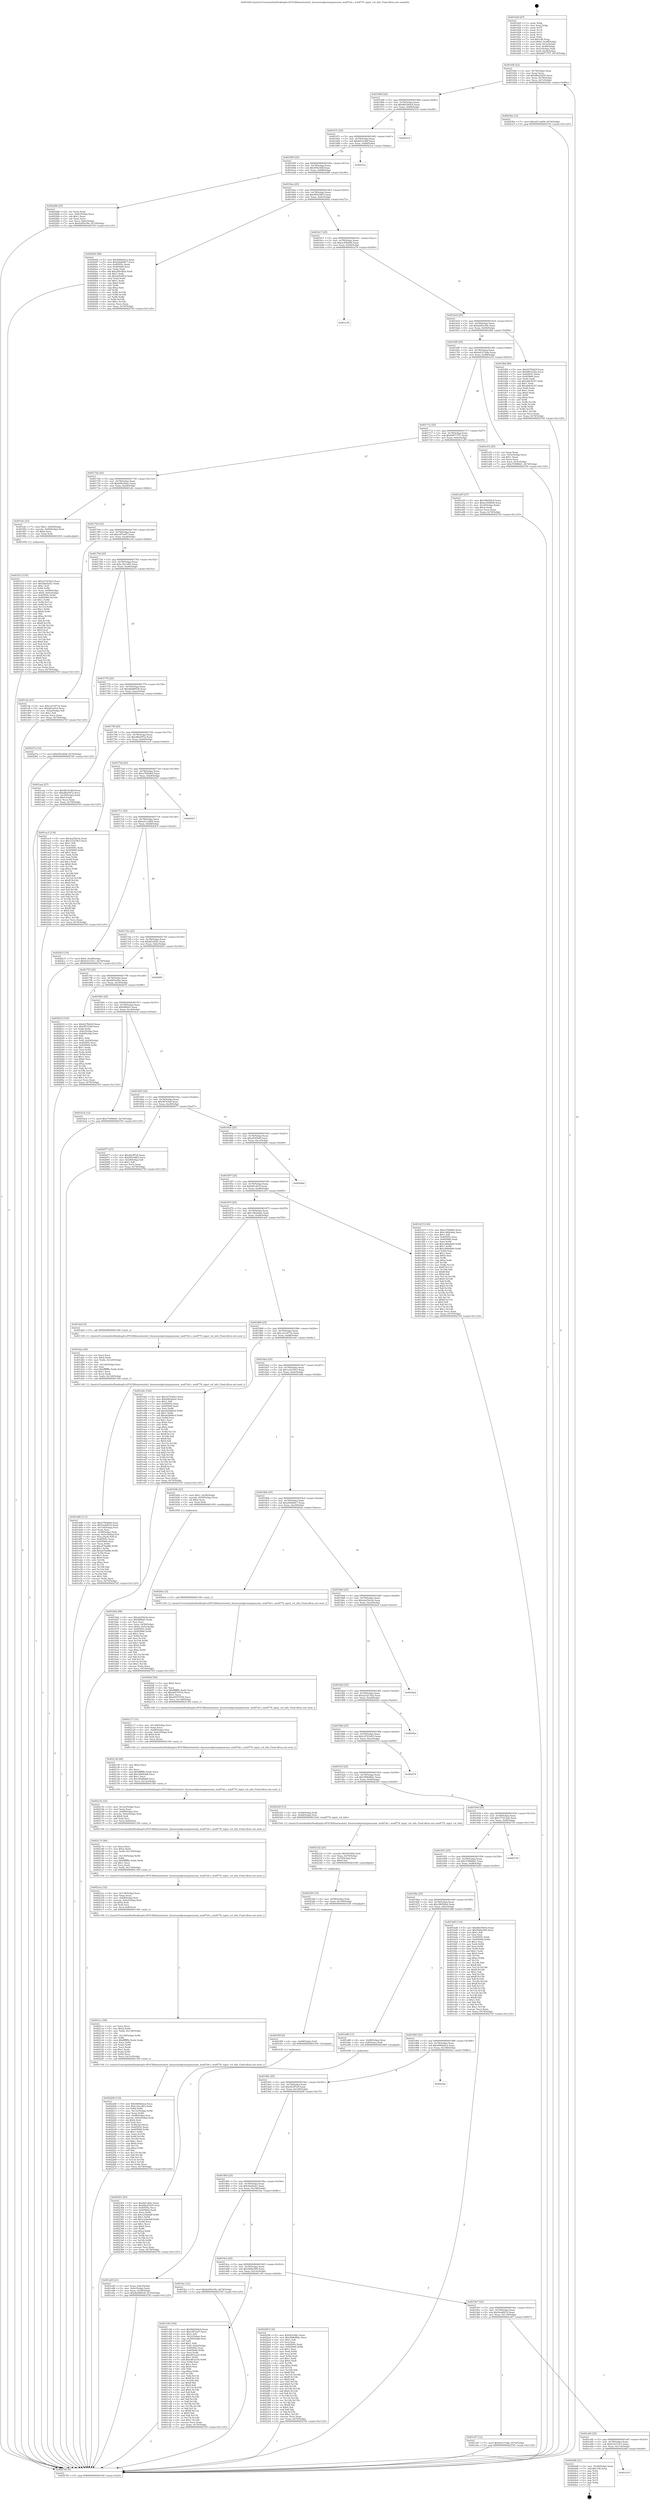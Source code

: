 digraph "0x401620" {
  label = "0x401620 (/mnt/c/Users/mathe/Desktop/tcc/POCII/binaries/extr_linuxsoundpcioxygenxonar_wm87x6.c_wm8776_input_vol_info_Final-ollvm.out::main(0))"
  labelloc = "t"
  node[shape=record]

  Entry [label="",width=0.3,height=0.3,shape=circle,fillcolor=black,style=filled]
  "0x40164f" [label="{
     0x40164f [23]\l
     | [instrs]\l
     &nbsp;&nbsp;0x40164f \<+3\>: mov -0x74(%rbp),%eax\l
     &nbsp;&nbsp;0x401652 \<+2\>: mov %eax,%ecx\l
     &nbsp;&nbsp;0x401654 \<+6\>: sub $0x88a25455,%ecx\l
     &nbsp;&nbsp;0x40165a \<+3\>: mov %eax,-0x78(%rbp)\l
     &nbsp;&nbsp;0x40165d \<+3\>: mov %ecx,-0x7c(%rbp)\l
     &nbsp;&nbsp;0x401660 \<+6\>: je 00000000004023be \<main+0xd9e\>\l
  }"]
  "0x4023be" [label="{
     0x4023be [12]\l
     | [instrs]\l
     &nbsp;&nbsp;0x4023be \<+7\>: movl $0xed11ad09,-0x74(%rbp)\l
     &nbsp;&nbsp;0x4023c5 \<+5\>: jmp 0000000000402745 \<main+0x1125\>\l
  }"]
  "0x401666" [label="{
     0x401666 [22]\l
     | [instrs]\l
     &nbsp;&nbsp;0x401666 \<+5\>: jmp 000000000040166b \<main+0x4b\>\l
     &nbsp;&nbsp;0x40166b \<+3\>: mov -0x78(%rbp),%eax\l
     &nbsp;&nbsp;0x40166e \<+5\>: sub $0x8b0360c6,%eax\l
     &nbsp;&nbsp;0x401673 \<+3\>: mov %eax,-0x80(%rbp)\l
     &nbsp;&nbsp;0x401676 \<+6\>: je 000000000040251b \<main+0xefb\>\l
  }"]
  Exit [label="",width=0.3,height=0.3,shape=circle,fillcolor=black,style=filled,peripheries=2]
  "0x40251b" [label="{
     0x40251b\l
  }", style=dashed]
  "0x40167c" [label="{
     0x40167c [25]\l
     | [instrs]\l
     &nbsp;&nbsp;0x40167c \<+5\>: jmp 0000000000401681 \<main+0x61\>\l
     &nbsp;&nbsp;0x401681 \<+3\>: mov -0x78(%rbp),%eax\l
     &nbsp;&nbsp;0x401684 \<+5\>: sub $0x8d10c6bf,%eax\l
     &nbsp;&nbsp;0x401689 \<+6\>: mov %eax,-0x84(%rbp)\l
     &nbsp;&nbsp;0x40168f \<+6\>: je 00000000004023ca \<main+0xdaa\>\l
  }"]
  "0x401a19" [label="{
     0x401a19\l
  }", style=dashed]
  "0x4023ca" [label="{
     0x4023ca\l
  }", style=dashed]
  "0x401695" [label="{
     0x401695 [25]\l
     | [instrs]\l
     &nbsp;&nbsp;0x401695 \<+5\>: jmp 000000000040169a \<main+0x7a\>\l
     &nbsp;&nbsp;0x40169a \<+3\>: mov -0x78(%rbp),%eax\l
     &nbsp;&nbsp;0x40169d \<+5\>: sub $0x954c4fdf,%eax\l
     &nbsp;&nbsp;0x4016a2 \<+6\>: mov %eax,-0x88(%rbp)\l
     &nbsp;&nbsp;0x4016a8 \<+6\>: je 0000000000402286 \<main+0xc66\>\l
  }"]
  "0x4024d8" [label="{
     0x4024d8 [21]\l
     | [instrs]\l
     &nbsp;&nbsp;0x4024d8 \<+3\>: mov -0x38(%rbp),%eax\l
     &nbsp;&nbsp;0x4024db \<+7\>: add $0x148,%rsp\l
     &nbsp;&nbsp;0x4024e2 \<+1\>: pop %rbx\l
     &nbsp;&nbsp;0x4024e3 \<+2\>: pop %r12\l
     &nbsp;&nbsp;0x4024e5 \<+2\>: pop %r13\l
     &nbsp;&nbsp;0x4024e7 \<+2\>: pop %r14\l
     &nbsp;&nbsp;0x4024e9 \<+2\>: pop %r15\l
     &nbsp;&nbsp;0x4024eb \<+1\>: pop %rbp\l
     &nbsp;&nbsp;0x4024ec \<+1\>: ret\l
  }"]
  "0x402286" [label="{
     0x402286 [25]\l
     | [instrs]\l
     &nbsp;&nbsp;0x402286 \<+2\>: xor %eax,%eax\l
     &nbsp;&nbsp;0x402288 \<+3\>: mov -0x6c(%rbp),%ecx\l
     &nbsp;&nbsp;0x40228b \<+3\>: sub $0x1,%eax\l
     &nbsp;&nbsp;0x40228e \<+2\>: sub %eax,%ecx\l
     &nbsp;&nbsp;0x402290 \<+3\>: mov %ecx,-0x6c(%rbp)\l
     &nbsp;&nbsp;0x402293 \<+7\>: movl $0xb205e39e,-0x74(%rbp)\l
     &nbsp;&nbsp;0x40229a \<+5\>: jmp 0000000000402745 \<main+0x1125\>\l
  }"]
  "0x4016ae" [label="{
     0x4016ae [25]\l
     | [instrs]\l
     &nbsp;&nbsp;0x4016ae \<+5\>: jmp 00000000004016b3 \<main+0x93\>\l
     &nbsp;&nbsp;0x4016b3 \<+3\>: mov -0x78(%rbp),%eax\l
     &nbsp;&nbsp;0x4016b6 \<+5\>: sub $0x993c9f83,%eax\l
     &nbsp;&nbsp;0x4016bb \<+6\>: mov %eax,-0x8c(%rbp)\l
     &nbsp;&nbsp;0x4016c1 \<+6\>: je 0000000000402092 \<main+0xa72\>\l
  }"]
  "0x402361" [label="{
     0x402361 [93]\l
     | [instrs]\l
     &nbsp;&nbsp;0x402361 \<+5\>: mov $0xfd3c4f2c,%eax\l
     &nbsp;&nbsp;0x402366 \<+5\>: mov $0x88a25455,%esi\l
     &nbsp;&nbsp;0x40236b \<+7\>: mov 0x40505c,%ecx\l
     &nbsp;&nbsp;0x402372 \<+7\>: mov 0x405060,%edx\l
     &nbsp;&nbsp;0x402379 \<+3\>: mov %ecx,%r8d\l
     &nbsp;&nbsp;0x40237c \<+7\>: sub $0x123bebdf,%r8d\l
     &nbsp;&nbsp;0x402383 \<+4\>: sub $0x1,%r8d\l
     &nbsp;&nbsp;0x402387 \<+7\>: add $0x123bebdf,%r8d\l
     &nbsp;&nbsp;0x40238e \<+4\>: imul %r8d,%ecx\l
     &nbsp;&nbsp;0x402392 \<+3\>: and $0x1,%ecx\l
     &nbsp;&nbsp;0x402395 \<+3\>: cmp $0x0,%ecx\l
     &nbsp;&nbsp;0x402398 \<+4\>: sete %r9b\l
     &nbsp;&nbsp;0x40239c \<+3\>: cmp $0xa,%edx\l
     &nbsp;&nbsp;0x40239f \<+4\>: setl %r10b\l
     &nbsp;&nbsp;0x4023a3 \<+3\>: mov %r9b,%r11b\l
     &nbsp;&nbsp;0x4023a6 \<+3\>: and %r10b,%r11b\l
     &nbsp;&nbsp;0x4023a9 \<+3\>: xor %r10b,%r9b\l
     &nbsp;&nbsp;0x4023ac \<+3\>: or %r9b,%r11b\l
     &nbsp;&nbsp;0x4023af \<+4\>: test $0x1,%r11b\l
     &nbsp;&nbsp;0x4023b3 \<+3\>: cmovne %esi,%eax\l
     &nbsp;&nbsp;0x4023b6 \<+3\>: mov %eax,-0x74(%rbp)\l
     &nbsp;&nbsp;0x4023b9 \<+5\>: jmp 0000000000402745 \<main+0x1125\>\l
  }"]
  "0x402092" [label="{
     0x402092 [88]\l
     | [instrs]\l
     &nbsp;&nbsp;0x402092 \<+5\>: mov $0x4066d2c2,%eax\l
     &nbsp;&nbsp;0x402097 \<+5\>: mov $0x29dd48c7,%ecx\l
     &nbsp;&nbsp;0x40209c \<+7\>: mov 0x40505c,%edx\l
     &nbsp;&nbsp;0x4020a3 \<+7\>: mov 0x405060,%esi\l
     &nbsp;&nbsp;0x4020aa \<+2\>: mov %edx,%edi\l
     &nbsp;&nbsp;0x4020ac \<+6\>: add $0x200cfd3a,%edi\l
     &nbsp;&nbsp;0x4020b2 \<+3\>: sub $0x1,%edi\l
     &nbsp;&nbsp;0x4020b5 \<+6\>: sub $0x200cfd3a,%edi\l
     &nbsp;&nbsp;0x4020bb \<+3\>: imul %edi,%edx\l
     &nbsp;&nbsp;0x4020be \<+3\>: and $0x1,%edx\l
     &nbsp;&nbsp;0x4020c1 \<+3\>: cmp $0x0,%edx\l
     &nbsp;&nbsp;0x4020c4 \<+4\>: sete %r8b\l
     &nbsp;&nbsp;0x4020c8 \<+3\>: cmp $0xa,%esi\l
     &nbsp;&nbsp;0x4020cb \<+4\>: setl %r9b\l
     &nbsp;&nbsp;0x4020cf \<+3\>: mov %r8b,%r10b\l
     &nbsp;&nbsp;0x4020d2 \<+3\>: and %r9b,%r10b\l
     &nbsp;&nbsp;0x4020d5 \<+3\>: xor %r9b,%r8b\l
     &nbsp;&nbsp;0x4020d8 \<+3\>: or %r8b,%r10b\l
     &nbsp;&nbsp;0x4020db \<+4\>: test $0x1,%r10b\l
     &nbsp;&nbsp;0x4020df \<+3\>: cmovne %ecx,%eax\l
     &nbsp;&nbsp;0x4020e2 \<+3\>: mov %eax,-0x74(%rbp)\l
     &nbsp;&nbsp;0x4020e5 \<+5\>: jmp 0000000000402745 \<main+0x1125\>\l
  }"]
  "0x4016c7" [label="{
     0x4016c7 [25]\l
     | [instrs]\l
     &nbsp;&nbsp;0x4016c7 \<+5\>: jmp 00000000004016cc \<main+0xac\>\l
     &nbsp;&nbsp;0x4016cc \<+3\>: mov -0x78(%rbp),%eax\l
     &nbsp;&nbsp;0x4016cf \<+5\>: sub $0xac45b606,%eax\l
     &nbsp;&nbsp;0x4016d4 \<+6\>: mov %eax,-0x90(%rbp)\l
     &nbsp;&nbsp;0x4016da \<+6\>: je 0000000000401a70 \<main+0x450\>\l
  }"]
  "0x402358" [label="{
     0x402358 [9]\l
     | [instrs]\l
     &nbsp;&nbsp;0x402358 \<+4\>: mov -0x68(%rbp),%rdi\l
     &nbsp;&nbsp;0x40235c \<+5\>: call 0000000000401030 \<free@plt\>\l
     | [calls]\l
     &nbsp;&nbsp;0x401030 \{1\} (unknown)\l
  }"]
  "0x401a70" [label="{
     0x401a70\l
  }", style=dashed]
  "0x4016e0" [label="{
     0x4016e0 [25]\l
     | [instrs]\l
     &nbsp;&nbsp;0x4016e0 \<+5\>: jmp 00000000004016e5 \<main+0xc5\>\l
     &nbsp;&nbsp;0x4016e5 \<+3\>: mov -0x78(%rbp),%eax\l
     &nbsp;&nbsp;0x4016e8 \<+5\>: sub $0xb205e39e,%eax\l
     &nbsp;&nbsp;0x4016ed \<+6\>: mov %eax,-0x94(%rbp)\l
     &nbsp;&nbsp;0x4016f3 \<+6\>: je 0000000000401fb8 \<main+0x998\>\l
  }"]
  "0x402349" [label="{
     0x402349 [15]\l
     | [instrs]\l
     &nbsp;&nbsp;0x402349 \<+4\>: mov -0x58(%rbp),%rdi\l
     &nbsp;&nbsp;0x40234d \<+6\>: mov %eax,-0x140(%rbp)\l
     &nbsp;&nbsp;0x402353 \<+5\>: call 0000000000401030 \<free@plt\>\l
     | [calls]\l
     &nbsp;&nbsp;0x401030 \{1\} (unknown)\l
  }"]
  "0x401fb8" [label="{
     0x401fb8 [88]\l
     | [instrs]\l
     &nbsp;&nbsp;0x401fb8 \<+5\>: mov $0x6278d22f,%eax\l
     &nbsp;&nbsp;0x401fbd \<+5\>: mov $0xfd93e2ba,%ecx\l
     &nbsp;&nbsp;0x401fc2 \<+7\>: mov 0x40505c,%edx\l
     &nbsp;&nbsp;0x401fc9 \<+7\>: mov 0x405060,%esi\l
     &nbsp;&nbsp;0x401fd0 \<+2\>: mov %edx,%edi\l
     &nbsp;&nbsp;0x401fd2 \<+6\>: sub $0xab6c8147,%edi\l
     &nbsp;&nbsp;0x401fd8 \<+3\>: sub $0x1,%edi\l
     &nbsp;&nbsp;0x401fdb \<+6\>: add $0xab6c8147,%edi\l
     &nbsp;&nbsp;0x401fe1 \<+3\>: imul %edi,%edx\l
     &nbsp;&nbsp;0x401fe4 \<+3\>: and $0x1,%edx\l
     &nbsp;&nbsp;0x401fe7 \<+3\>: cmp $0x0,%edx\l
     &nbsp;&nbsp;0x401fea \<+4\>: sete %r8b\l
     &nbsp;&nbsp;0x401fee \<+3\>: cmp $0xa,%esi\l
     &nbsp;&nbsp;0x401ff1 \<+4\>: setl %r9b\l
     &nbsp;&nbsp;0x401ff5 \<+3\>: mov %r8b,%r10b\l
     &nbsp;&nbsp;0x401ff8 \<+3\>: and %r9b,%r10b\l
     &nbsp;&nbsp;0x401ffb \<+3\>: xor %r9b,%r8b\l
     &nbsp;&nbsp;0x401ffe \<+3\>: or %r8b,%r10b\l
     &nbsp;&nbsp;0x402001 \<+4\>: test $0x1,%r10b\l
     &nbsp;&nbsp;0x402005 \<+3\>: cmovne %ecx,%eax\l
     &nbsp;&nbsp;0x402008 \<+3\>: mov %eax,-0x74(%rbp)\l
     &nbsp;&nbsp;0x40200b \<+5\>: jmp 0000000000402745 \<main+0x1125\>\l
  }"]
  "0x4016f9" [label="{
     0x4016f9 [25]\l
     | [instrs]\l
     &nbsp;&nbsp;0x4016f9 \<+5\>: jmp 00000000004016fe \<main+0xde\>\l
     &nbsp;&nbsp;0x4016fe \<+3\>: mov -0x78(%rbp),%eax\l
     &nbsp;&nbsp;0x401701 \<+5\>: sub $0xb4337adb,%eax\l
     &nbsp;&nbsp;0x401706 \<+6\>: mov %eax,-0x98(%rbp)\l
     &nbsp;&nbsp;0x40170c \<+6\>: je 0000000000401e53 \<main+0x833\>\l
  }"]
  "0x402332" [label="{
     0x402332 [23]\l
     | [instrs]\l
     &nbsp;&nbsp;0x402332 \<+10\>: movabs $0x4030b6,%rdi\l
     &nbsp;&nbsp;0x40233c \<+3\>: mov %eax,-0x70(%rbp)\l
     &nbsp;&nbsp;0x40233f \<+3\>: mov -0x70(%rbp),%esi\l
     &nbsp;&nbsp;0x402342 \<+2\>: mov $0x0,%al\l
     &nbsp;&nbsp;0x402344 \<+5\>: call 0000000000401040 \<printf@plt\>\l
     | [calls]\l
     &nbsp;&nbsp;0x401040 \{1\} (unknown)\l
  }"]
  "0x401e53" [label="{
     0x401e53 [25]\l
     | [instrs]\l
     &nbsp;&nbsp;0x401e53 \<+2\>: xor %eax,%eax\l
     &nbsp;&nbsp;0x401e55 \<+3\>: mov -0x5c(%rbp),%ecx\l
     &nbsp;&nbsp;0x401e58 \<+3\>: sub $0x1,%eax\l
     &nbsp;&nbsp;0x401e5b \<+2\>: sub %eax,%ecx\l
     &nbsp;&nbsp;0x401e5d \<+3\>: mov %ecx,-0x5c(%rbp)\l
     &nbsp;&nbsp;0x401e60 \<+7\>: movl $0x374989d1,-0x74(%rbp)\l
     &nbsp;&nbsp;0x401e67 \<+5\>: jmp 0000000000402745 \<main+0x1125\>\l
  }"]
  "0x401712" [label="{
     0x401712 [25]\l
     | [instrs]\l
     &nbsp;&nbsp;0x401712 \<+5\>: jmp 0000000000401717 \<main+0xf7\>\l
     &nbsp;&nbsp;0x401717 \<+3\>: mov -0x78(%rbp),%eax\l
     &nbsp;&nbsp;0x40171a \<+5\>: sub $0xb6f71757,%eax\l
     &nbsp;&nbsp;0x40171f \<+6\>: mov %eax,-0x9c(%rbp)\l
     &nbsp;&nbsp;0x401725 \<+6\>: je 0000000000401a55 \<main+0x435\>\l
  }"]
  "0x402206" [label="{
     0x402206 [116]\l
     | [instrs]\l
     &nbsp;&nbsp;0x402206 \<+5\>: mov $0x4066d2c2,%ecx\l
     &nbsp;&nbsp;0x40220b \<+5\>: mov $0xc32ccd63,%edx\l
     &nbsp;&nbsp;0x402210 \<+3\>: xor %r8d,%r8d\l
     &nbsp;&nbsp;0x402213 \<+7\>: mov -0x13c(%rbp),%r9d\l
     &nbsp;&nbsp;0x40221a \<+4\>: imul %eax,%r9d\l
     &nbsp;&nbsp;0x40221e \<+4\>: mov -0x68(%rbp),%rsi\l
     &nbsp;&nbsp;0x402222 \<+4\>: movslq -0x6c(%rbp),%rdi\l
     &nbsp;&nbsp;0x402226 \<+4\>: shl $0x4,%rdi\l
     &nbsp;&nbsp;0x40222a \<+3\>: add %rdi,%rsi\l
     &nbsp;&nbsp;0x40222d \<+4\>: mov %r9d,0xc(%rsi)\l
     &nbsp;&nbsp;0x402231 \<+7\>: mov 0x40505c,%eax\l
     &nbsp;&nbsp;0x402238 \<+8\>: mov 0x405060,%r9d\l
     &nbsp;&nbsp;0x402240 \<+4\>: sub $0x1,%r8d\l
     &nbsp;&nbsp;0x402244 \<+3\>: mov %eax,%r10d\l
     &nbsp;&nbsp;0x402247 \<+3\>: add %r8d,%r10d\l
     &nbsp;&nbsp;0x40224a \<+4\>: imul %r10d,%eax\l
     &nbsp;&nbsp;0x40224e \<+3\>: and $0x1,%eax\l
     &nbsp;&nbsp;0x402251 \<+3\>: cmp $0x0,%eax\l
     &nbsp;&nbsp;0x402254 \<+4\>: sete %r11b\l
     &nbsp;&nbsp;0x402258 \<+4\>: cmp $0xa,%r9d\l
     &nbsp;&nbsp;0x40225c \<+3\>: setl %bl\l
     &nbsp;&nbsp;0x40225f \<+3\>: mov %r11b,%r14b\l
     &nbsp;&nbsp;0x402262 \<+3\>: and %bl,%r14b\l
     &nbsp;&nbsp;0x402265 \<+3\>: xor %bl,%r11b\l
     &nbsp;&nbsp;0x402268 \<+3\>: or %r11b,%r14b\l
     &nbsp;&nbsp;0x40226b \<+4\>: test $0x1,%r14b\l
     &nbsp;&nbsp;0x40226f \<+3\>: cmovne %edx,%ecx\l
     &nbsp;&nbsp;0x402272 \<+3\>: mov %ecx,-0x74(%rbp)\l
     &nbsp;&nbsp;0x402275 \<+5\>: jmp 0000000000402745 \<main+0x1125\>\l
  }"]
  "0x401a55" [label="{
     0x401a55 [27]\l
     | [instrs]\l
     &nbsp;&nbsp;0x401a55 \<+5\>: mov $0x3965fdcd,%eax\l
     &nbsp;&nbsp;0x401a5a \<+5\>: mov $0xac45b606,%ecx\l
     &nbsp;&nbsp;0x401a5f \<+3\>: mov -0x34(%rbp),%edx\l
     &nbsp;&nbsp;0x401a62 \<+3\>: cmp $0x2,%edx\l
     &nbsp;&nbsp;0x401a65 \<+3\>: cmovne %ecx,%eax\l
     &nbsp;&nbsp;0x401a68 \<+3\>: mov %eax,-0x74(%rbp)\l
     &nbsp;&nbsp;0x401a6b \<+5\>: jmp 0000000000402745 \<main+0x1125\>\l
  }"]
  "0x40172b" [label="{
     0x40172b [25]\l
     | [instrs]\l
     &nbsp;&nbsp;0x40172b \<+5\>: jmp 0000000000401730 \<main+0x110\>\l
     &nbsp;&nbsp;0x401730 \<+3\>: mov -0x78(%rbp),%eax\l
     &nbsp;&nbsp;0x401733 \<+5\>: sub $0xb9b3da2c,%eax\l
     &nbsp;&nbsp;0x401738 \<+6\>: mov %eax,-0xa0(%rbp)\l
     &nbsp;&nbsp;0x40173e \<+6\>: je 0000000000401efc \<main+0x8dc\>\l
  }"]
  "0x402745" [label="{
     0x402745 [5]\l
     | [instrs]\l
     &nbsp;&nbsp;0x402745 \<+5\>: jmp 000000000040164f \<main+0x2f\>\l
  }"]
  "0x401620" [label="{
     0x401620 [47]\l
     | [instrs]\l
     &nbsp;&nbsp;0x401620 \<+1\>: push %rbp\l
     &nbsp;&nbsp;0x401621 \<+3\>: mov %rsp,%rbp\l
     &nbsp;&nbsp;0x401624 \<+2\>: push %r15\l
     &nbsp;&nbsp;0x401626 \<+2\>: push %r14\l
     &nbsp;&nbsp;0x401628 \<+2\>: push %r13\l
     &nbsp;&nbsp;0x40162a \<+2\>: push %r12\l
     &nbsp;&nbsp;0x40162c \<+1\>: push %rbx\l
     &nbsp;&nbsp;0x40162d \<+7\>: sub $0x148,%rsp\l
     &nbsp;&nbsp;0x401634 \<+7\>: movl $0x0,-0x38(%rbp)\l
     &nbsp;&nbsp;0x40163b \<+3\>: mov %edi,-0x3c(%rbp)\l
     &nbsp;&nbsp;0x40163e \<+4\>: mov %rsi,-0x48(%rbp)\l
     &nbsp;&nbsp;0x401642 \<+3\>: mov -0x3c(%rbp),%edi\l
     &nbsp;&nbsp;0x401645 \<+3\>: mov %edi,-0x34(%rbp)\l
     &nbsp;&nbsp;0x401648 \<+7\>: movl $0xb6f71757,-0x74(%rbp)\l
  }"]
  "0x4021cc" [label="{
     0x4021cc [58]\l
     | [instrs]\l
     &nbsp;&nbsp;0x4021cc \<+2\>: xor %ecx,%ecx\l
     &nbsp;&nbsp;0x4021ce \<+5\>: mov $0x2,%edx\l
     &nbsp;&nbsp;0x4021d3 \<+6\>: mov %edx,-0x138(%rbp)\l
     &nbsp;&nbsp;0x4021d9 \<+1\>: cltd\l
     &nbsp;&nbsp;0x4021da \<+7\>: mov -0x138(%rbp),%r8d\l
     &nbsp;&nbsp;0x4021e1 \<+3\>: idiv %r8d\l
     &nbsp;&nbsp;0x4021e4 \<+6\>: imul $0xfffffffe,%edx,%edx\l
     &nbsp;&nbsp;0x4021ea \<+3\>: mov %ecx,%r9d\l
     &nbsp;&nbsp;0x4021ed \<+3\>: sub %edx,%r9d\l
     &nbsp;&nbsp;0x4021f0 \<+2\>: mov %ecx,%edx\l
     &nbsp;&nbsp;0x4021f2 \<+3\>: sub $0x1,%edx\l
     &nbsp;&nbsp;0x4021f5 \<+3\>: add %edx,%r9d\l
     &nbsp;&nbsp;0x4021f8 \<+3\>: sub %r9d,%ecx\l
     &nbsp;&nbsp;0x4021fb \<+6\>: mov %ecx,-0x13c(%rbp)\l
     &nbsp;&nbsp;0x402201 \<+5\>: call 0000000000401160 \<next_i\>\l
     | [calls]\l
     &nbsp;&nbsp;0x401160 \{1\} (/mnt/c/Users/mathe/Desktop/tcc/POCII/binaries/extr_linuxsoundpcioxygenxonar_wm87x6.c_wm8776_input_vol_info_Final-ollvm.out::next_i)\l
  }"]
  "0x401efc" [label="{
     0x401efc [23]\l
     | [instrs]\l
     &nbsp;&nbsp;0x401efc \<+7\>: movl $0x1,-0x60(%rbp)\l
     &nbsp;&nbsp;0x401f03 \<+4\>: movslq -0x60(%rbp),%rax\l
     &nbsp;&nbsp;0x401f07 \<+4\>: shl $0x4,%rax\l
     &nbsp;&nbsp;0x401f0b \<+3\>: mov %rax,%rdi\l
     &nbsp;&nbsp;0x401f0e \<+5\>: call 0000000000401050 \<malloc@plt\>\l
     | [calls]\l
     &nbsp;&nbsp;0x401050 \{1\} (unknown)\l
  }"]
  "0x401744" [label="{
     0x401744 [25]\l
     | [instrs]\l
     &nbsp;&nbsp;0x401744 \<+5\>: jmp 0000000000401749 \<main+0x129\>\l
     &nbsp;&nbsp;0x401749 \<+3\>: mov -0x78(%rbp),%eax\l
     &nbsp;&nbsp;0x40174c \<+5\>: sub $0xc0f7eaf7,%eax\l
     &nbsp;&nbsp;0x401751 \<+6\>: mov %eax,-0xa4(%rbp)\l
     &nbsp;&nbsp;0x401757 \<+6\>: je 0000000000401cfa \<main+0x6da\>\l
  }"]
  "0x4021ac" [label="{
     0x4021ac [32]\l
     | [instrs]\l
     &nbsp;&nbsp;0x4021ac \<+6\>: mov -0x134(%rbp),%ecx\l
     &nbsp;&nbsp;0x4021b2 \<+3\>: imul %eax,%ecx\l
     &nbsp;&nbsp;0x4021b5 \<+4\>: mov -0x68(%rbp),%rsi\l
     &nbsp;&nbsp;0x4021b9 \<+4\>: movslq -0x6c(%rbp),%rdi\l
     &nbsp;&nbsp;0x4021bd \<+4\>: shl $0x4,%rdi\l
     &nbsp;&nbsp;0x4021c1 \<+3\>: add %rdi,%rsi\l
     &nbsp;&nbsp;0x4021c4 \<+3\>: mov %ecx,0x8(%rsi)\l
     &nbsp;&nbsp;0x4021c7 \<+5\>: call 0000000000401160 \<next_i\>\l
     | [calls]\l
     &nbsp;&nbsp;0x401160 \{1\} (/mnt/c/Users/mathe/Desktop/tcc/POCII/binaries/extr_linuxsoundpcioxygenxonar_wm87x6.c_wm8776_input_vol_info_Final-ollvm.out::next_i)\l
  }"]
  "0x401cfa" [label="{
     0x401cfa [27]\l
     | [instrs]\l
     &nbsp;&nbsp;0x401cfa \<+5\>: mov $0x1a31871b,%eax\l
     &nbsp;&nbsp;0x401cff \<+5\>: mov $0xb81a910,%ecx\l
     &nbsp;&nbsp;0x401d04 \<+3\>: mov -0x2a(%rbp),%dl\l
     &nbsp;&nbsp;0x401d07 \<+3\>: test $0x1,%dl\l
     &nbsp;&nbsp;0x401d0a \<+3\>: cmovne %ecx,%eax\l
     &nbsp;&nbsp;0x401d0d \<+3\>: mov %eax,-0x74(%rbp)\l
     &nbsp;&nbsp;0x401d10 \<+5\>: jmp 0000000000402745 \<main+0x1125\>\l
  }"]
  "0x40175d" [label="{
     0x40175d [25]\l
     | [instrs]\l
     &nbsp;&nbsp;0x40175d \<+5\>: jmp 0000000000401762 \<main+0x142\>\l
     &nbsp;&nbsp;0x401762 \<+3\>: mov -0x78(%rbp),%eax\l
     &nbsp;&nbsp;0x401765 \<+5\>: sub $0xc32ccd63,%eax\l
     &nbsp;&nbsp;0x40176a \<+6\>: mov %eax,-0xa8(%rbp)\l
     &nbsp;&nbsp;0x401770 \<+6\>: je 000000000040227a \<main+0xc5a\>\l
  }"]
  "0x40217e" [label="{
     0x40217e [46]\l
     | [instrs]\l
     &nbsp;&nbsp;0x40217e \<+2\>: xor %ecx,%ecx\l
     &nbsp;&nbsp;0x402180 \<+5\>: mov $0x2,%edx\l
     &nbsp;&nbsp;0x402185 \<+6\>: mov %edx,-0x130(%rbp)\l
     &nbsp;&nbsp;0x40218b \<+1\>: cltd\l
     &nbsp;&nbsp;0x40218c \<+7\>: mov -0x130(%rbp),%r8d\l
     &nbsp;&nbsp;0x402193 \<+3\>: idiv %r8d\l
     &nbsp;&nbsp;0x402196 \<+6\>: imul $0xfffffffe,%edx,%edx\l
     &nbsp;&nbsp;0x40219c \<+3\>: sub $0x1,%ecx\l
     &nbsp;&nbsp;0x40219f \<+2\>: sub %ecx,%edx\l
     &nbsp;&nbsp;0x4021a1 \<+6\>: mov %edx,-0x134(%rbp)\l
     &nbsp;&nbsp;0x4021a7 \<+5\>: call 0000000000401160 \<next_i\>\l
     | [calls]\l
     &nbsp;&nbsp;0x401160 \{1\} (/mnt/c/Users/mathe/Desktop/tcc/POCII/binaries/extr_linuxsoundpcioxygenxonar_wm87x6.c_wm8776_input_vol_info_Final-ollvm.out::next_i)\l
  }"]
  "0x40227a" [label="{
     0x40227a [12]\l
     | [instrs]\l
     &nbsp;&nbsp;0x40227a \<+7\>: movl $0x954c4fdf,-0x74(%rbp)\l
     &nbsp;&nbsp;0x402281 \<+5\>: jmp 0000000000402745 \<main+0x1125\>\l
  }"]
  "0x401776" [label="{
     0x401776 [25]\l
     | [instrs]\l
     &nbsp;&nbsp;0x401776 \<+5\>: jmp 000000000040177b \<main+0x15b\>\l
     &nbsp;&nbsp;0x40177b \<+3\>: mov -0x78(%rbp),%eax\l
     &nbsp;&nbsp;0x40177e \<+5\>: sub $0xdbd98439,%eax\l
     &nbsp;&nbsp;0x401783 \<+6\>: mov %eax,-0xac(%rbp)\l
     &nbsp;&nbsp;0x401789 \<+6\>: je 0000000000401aaa \<main+0x48a\>\l
  }"]
  "0x40215e" [label="{
     0x40215e [32]\l
     | [instrs]\l
     &nbsp;&nbsp;0x40215e \<+6\>: mov -0x12c(%rbp),%ecx\l
     &nbsp;&nbsp;0x402164 \<+3\>: imul %eax,%ecx\l
     &nbsp;&nbsp;0x402167 \<+4\>: mov -0x68(%rbp),%rsi\l
     &nbsp;&nbsp;0x40216b \<+4\>: movslq -0x6c(%rbp),%rdi\l
     &nbsp;&nbsp;0x40216f \<+4\>: shl $0x4,%rdi\l
     &nbsp;&nbsp;0x402173 \<+3\>: add %rdi,%rsi\l
     &nbsp;&nbsp;0x402176 \<+3\>: mov %ecx,0x4(%rsi)\l
     &nbsp;&nbsp;0x402179 \<+5\>: call 0000000000401160 \<next_i\>\l
     | [calls]\l
     &nbsp;&nbsp;0x401160 \{1\} (/mnt/c/Users/mathe/Desktop/tcc/POCII/binaries/extr_linuxsoundpcioxygenxonar_wm87x6.c_wm8776_input_vol_info_Final-ollvm.out::next_i)\l
  }"]
  "0x401aaa" [label="{
     0x401aaa [27]\l
     | [instrs]\l
     &nbsp;&nbsp;0x401aaa \<+5\>: mov $0x8d10c6bf,%eax\l
     &nbsp;&nbsp;0x401aaf \<+5\>: mov $0xdfba597a,%ecx\l
     &nbsp;&nbsp;0x401ab4 \<+3\>: mov -0x30(%rbp),%edx\l
     &nbsp;&nbsp;0x401ab7 \<+3\>: cmp $0x0,%edx\l
     &nbsp;&nbsp;0x401aba \<+3\>: cmove %ecx,%eax\l
     &nbsp;&nbsp;0x401abd \<+3\>: mov %eax,-0x74(%rbp)\l
     &nbsp;&nbsp;0x401ac0 \<+5\>: jmp 0000000000402745 \<main+0x1125\>\l
  }"]
  "0x40178f" [label="{
     0x40178f [25]\l
     | [instrs]\l
     &nbsp;&nbsp;0x40178f \<+5\>: jmp 0000000000401794 \<main+0x174\>\l
     &nbsp;&nbsp;0x401794 \<+3\>: mov -0x78(%rbp),%eax\l
     &nbsp;&nbsp;0x401797 \<+5\>: sub $0xdfba597a,%eax\l
     &nbsp;&nbsp;0x40179c \<+6\>: mov %eax,-0xb0(%rbp)\l
     &nbsp;&nbsp;0x4017a2 \<+6\>: je 0000000000401ac5 \<main+0x4a5\>\l
  }"]
  "0x402136" [label="{
     0x402136 [40]\l
     | [instrs]\l
     &nbsp;&nbsp;0x402136 \<+5\>: mov $0x2,%ecx\l
     &nbsp;&nbsp;0x40213b \<+1\>: cltd\l
     &nbsp;&nbsp;0x40213c \<+2\>: idiv %ecx\l
     &nbsp;&nbsp;0x40213e \<+6\>: imul $0xfffffffe,%edx,%ecx\l
     &nbsp;&nbsp;0x402144 \<+6\>: add $0x30bdfa68,%ecx\l
     &nbsp;&nbsp;0x40214a \<+3\>: add $0x1,%ecx\l
     &nbsp;&nbsp;0x40214d \<+6\>: sub $0x30bdfa68,%ecx\l
     &nbsp;&nbsp;0x402153 \<+6\>: mov %ecx,-0x12c(%rbp)\l
     &nbsp;&nbsp;0x402159 \<+5\>: call 0000000000401160 \<next_i\>\l
     | [calls]\l
     &nbsp;&nbsp;0x401160 \{1\} (/mnt/c/Users/mathe/Desktop/tcc/POCII/binaries/extr_linuxsoundpcioxygenxonar_wm87x6.c_wm8776_input_vol_info_Final-ollvm.out::next_i)\l
  }"]
  "0x401ac5" [label="{
     0x401ac5 [134]\l
     | [instrs]\l
     &nbsp;&nbsp;0x401ac5 \<+5\>: mov $0x2a254c0a,%eax\l
     &nbsp;&nbsp;0x401aca \<+5\>: mov $0x1a3a78e3,%ecx\l
     &nbsp;&nbsp;0x401acf \<+2\>: mov $0x1,%dl\l
     &nbsp;&nbsp;0x401ad1 \<+2\>: xor %esi,%esi\l
     &nbsp;&nbsp;0x401ad3 \<+7\>: mov 0x40505c,%edi\l
     &nbsp;&nbsp;0x401ada \<+8\>: mov 0x405060,%r8d\l
     &nbsp;&nbsp;0x401ae2 \<+3\>: sub $0x1,%esi\l
     &nbsp;&nbsp;0x401ae5 \<+3\>: mov %edi,%r9d\l
     &nbsp;&nbsp;0x401ae8 \<+3\>: add %esi,%r9d\l
     &nbsp;&nbsp;0x401aeb \<+4\>: imul %r9d,%edi\l
     &nbsp;&nbsp;0x401aef \<+3\>: and $0x1,%edi\l
     &nbsp;&nbsp;0x401af2 \<+3\>: cmp $0x0,%edi\l
     &nbsp;&nbsp;0x401af5 \<+4\>: sete %r10b\l
     &nbsp;&nbsp;0x401af9 \<+4\>: cmp $0xa,%r8d\l
     &nbsp;&nbsp;0x401afd \<+4\>: setl %r11b\l
     &nbsp;&nbsp;0x401b01 \<+3\>: mov %r10b,%bl\l
     &nbsp;&nbsp;0x401b04 \<+3\>: xor $0xff,%bl\l
     &nbsp;&nbsp;0x401b07 \<+3\>: mov %r11b,%r14b\l
     &nbsp;&nbsp;0x401b0a \<+4\>: xor $0xff,%r14b\l
     &nbsp;&nbsp;0x401b0e \<+3\>: xor $0x0,%dl\l
     &nbsp;&nbsp;0x401b11 \<+3\>: mov %bl,%r15b\l
     &nbsp;&nbsp;0x401b14 \<+4\>: and $0x0,%r15b\l
     &nbsp;&nbsp;0x401b18 \<+3\>: and %dl,%r10b\l
     &nbsp;&nbsp;0x401b1b \<+3\>: mov %r14b,%r12b\l
     &nbsp;&nbsp;0x401b1e \<+4\>: and $0x0,%r12b\l
     &nbsp;&nbsp;0x401b22 \<+3\>: and %dl,%r11b\l
     &nbsp;&nbsp;0x401b25 \<+3\>: or %r10b,%r15b\l
     &nbsp;&nbsp;0x401b28 \<+3\>: or %r11b,%r12b\l
     &nbsp;&nbsp;0x401b2b \<+3\>: xor %r12b,%r15b\l
     &nbsp;&nbsp;0x401b2e \<+3\>: or %r14b,%bl\l
     &nbsp;&nbsp;0x401b31 \<+3\>: xor $0xff,%bl\l
     &nbsp;&nbsp;0x401b34 \<+3\>: or $0x0,%dl\l
     &nbsp;&nbsp;0x401b37 \<+2\>: and %dl,%bl\l
     &nbsp;&nbsp;0x401b39 \<+3\>: or %bl,%r15b\l
     &nbsp;&nbsp;0x401b3c \<+4\>: test $0x1,%r15b\l
     &nbsp;&nbsp;0x401b40 \<+3\>: cmovne %ecx,%eax\l
     &nbsp;&nbsp;0x401b43 \<+3\>: mov %eax,-0x74(%rbp)\l
     &nbsp;&nbsp;0x401b46 \<+5\>: jmp 0000000000402745 \<main+0x1125\>\l
  }"]
  "0x4017a8" [label="{
     0x4017a8 [25]\l
     | [instrs]\l
     &nbsp;&nbsp;0x4017a8 \<+5\>: jmp 00000000004017ad \<main+0x18d\>\l
     &nbsp;&nbsp;0x4017ad \<+3\>: mov -0x78(%rbp),%eax\l
     &nbsp;&nbsp;0x4017b0 \<+5\>: sub $0xe7f40db4,%eax\l
     &nbsp;&nbsp;0x4017b5 \<+6\>: mov %eax,-0xb4(%rbp)\l
     &nbsp;&nbsp;0x4017bb \<+6\>: je 0000000000402527 \<main+0xf07\>\l
  }"]
  "0x402117" [label="{
     0x402117 [31]\l
     | [instrs]\l
     &nbsp;&nbsp;0x402117 \<+6\>: mov -0x128(%rbp),%ecx\l
     &nbsp;&nbsp;0x40211d \<+3\>: imul %eax,%ecx\l
     &nbsp;&nbsp;0x402120 \<+4\>: mov -0x68(%rbp),%rsi\l
     &nbsp;&nbsp;0x402124 \<+4\>: movslq -0x6c(%rbp),%rdi\l
     &nbsp;&nbsp;0x402128 \<+4\>: shl $0x4,%rdi\l
     &nbsp;&nbsp;0x40212c \<+3\>: add %rdi,%rsi\l
     &nbsp;&nbsp;0x40212f \<+2\>: mov %ecx,(%rsi)\l
     &nbsp;&nbsp;0x402131 \<+5\>: call 0000000000401160 \<next_i\>\l
     | [calls]\l
     &nbsp;&nbsp;0x401160 \{1\} (/mnt/c/Users/mathe/Desktop/tcc/POCII/binaries/extr_linuxsoundpcioxygenxonar_wm87x6.c_wm8776_input_vol_info_Final-ollvm.out::next_i)\l
  }"]
  "0x402527" [label="{
     0x402527\l
  }", style=dashed]
  "0x4017c1" [label="{
     0x4017c1 [25]\l
     | [instrs]\l
     &nbsp;&nbsp;0x4017c1 \<+5\>: jmp 00000000004017c6 \<main+0x1a6\>\l
     &nbsp;&nbsp;0x4017c6 \<+3\>: mov -0x78(%rbp),%eax\l
     &nbsp;&nbsp;0x4017c9 \<+5\>: sub $0xed11ad09,%eax\l
     &nbsp;&nbsp;0x4017ce \<+6\>: mov %eax,-0xb8(%rbp)\l
     &nbsp;&nbsp;0x4017d4 \<+6\>: je 00000000004024c5 \<main+0xea5\>\l
  }"]
  "0x4020ef" [label="{
     0x4020ef [40]\l
     | [instrs]\l
     &nbsp;&nbsp;0x4020ef \<+5\>: mov $0x2,%ecx\l
     &nbsp;&nbsp;0x4020f4 \<+1\>: cltd\l
     &nbsp;&nbsp;0x4020f5 \<+2\>: idiv %ecx\l
     &nbsp;&nbsp;0x4020f7 \<+6\>: imul $0xfffffffe,%edx,%ecx\l
     &nbsp;&nbsp;0x4020fd \<+6\>: sub $0xdd570704,%ecx\l
     &nbsp;&nbsp;0x402103 \<+3\>: add $0x1,%ecx\l
     &nbsp;&nbsp;0x402106 \<+6\>: add $0xdd570704,%ecx\l
     &nbsp;&nbsp;0x40210c \<+6\>: mov %ecx,-0x128(%rbp)\l
     &nbsp;&nbsp;0x402112 \<+5\>: call 0000000000401160 \<next_i\>\l
     | [calls]\l
     &nbsp;&nbsp;0x401160 \{1\} (/mnt/c/Users/mathe/Desktop/tcc/POCII/binaries/extr_linuxsoundpcioxygenxonar_wm87x6.c_wm8776_input_vol_info_Final-ollvm.out::next_i)\l
  }"]
  "0x4024c5" [label="{
     0x4024c5 [19]\l
     | [instrs]\l
     &nbsp;&nbsp;0x4024c5 \<+7\>: movl $0x0,-0x38(%rbp)\l
     &nbsp;&nbsp;0x4024cc \<+7\>: movl $0x61b153c1,-0x74(%rbp)\l
     &nbsp;&nbsp;0x4024d3 \<+5\>: jmp 0000000000402745 \<main+0x1125\>\l
  }"]
  "0x4017da" [label="{
     0x4017da [25]\l
     | [instrs]\l
     &nbsp;&nbsp;0x4017da \<+5\>: jmp 00000000004017df \<main+0x1bf\>\l
     &nbsp;&nbsp;0x4017df \<+3\>: mov -0x78(%rbp),%eax\l
     &nbsp;&nbsp;0x4017e2 \<+5\>: sub $0xfd3c4f2c,%eax\l
     &nbsp;&nbsp;0x4017e7 \<+6\>: mov %eax,-0xbc(%rbp)\l
     &nbsp;&nbsp;0x4017ed \<+6\>: je 00000000004026f1 \<main+0x10d1\>\l
  }"]
  "0x401f13" [label="{
     0x401f13 [153]\l
     | [instrs]\l
     &nbsp;&nbsp;0x401f13 \<+5\>: mov $0x32743d23,%ecx\l
     &nbsp;&nbsp;0x401f18 \<+5\>: mov $0x5bef2eb1,%edx\l
     &nbsp;&nbsp;0x401f1d \<+3\>: mov $0x1,%sil\l
     &nbsp;&nbsp;0x401f20 \<+3\>: xor %r8d,%r8d\l
     &nbsp;&nbsp;0x401f23 \<+4\>: mov %rax,-0x68(%rbp)\l
     &nbsp;&nbsp;0x401f27 \<+7\>: movl $0x0,-0x6c(%rbp)\l
     &nbsp;&nbsp;0x401f2e \<+8\>: mov 0x40505c,%r9d\l
     &nbsp;&nbsp;0x401f36 \<+8\>: mov 0x405060,%r10d\l
     &nbsp;&nbsp;0x401f3e \<+4\>: sub $0x1,%r8d\l
     &nbsp;&nbsp;0x401f42 \<+3\>: mov %r9d,%r11d\l
     &nbsp;&nbsp;0x401f45 \<+3\>: add %r8d,%r11d\l
     &nbsp;&nbsp;0x401f48 \<+4\>: imul %r11d,%r9d\l
     &nbsp;&nbsp;0x401f4c \<+4\>: and $0x1,%r9d\l
     &nbsp;&nbsp;0x401f50 \<+4\>: cmp $0x0,%r9d\l
     &nbsp;&nbsp;0x401f54 \<+3\>: sete %bl\l
     &nbsp;&nbsp;0x401f57 \<+4\>: cmp $0xa,%r10d\l
     &nbsp;&nbsp;0x401f5b \<+4\>: setl %r14b\l
     &nbsp;&nbsp;0x401f5f \<+3\>: mov %bl,%r15b\l
     &nbsp;&nbsp;0x401f62 \<+4\>: xor $0xff,%r15b\l
     &nbsp;&nbsp;0x401f66 \<+3\>: mov %r14b,%r12b\l
     &nbsp;&nbsp;0x401f69 \<+4\>: xor $0xff,%r12b\l
     &nbsp;&nbsp;0x401f6d \<+4\>: xor $0x0,%sil\l
     &nbsp;&nbsp;0x401f71 \<+3\>: mov %r15b,%r13b\l
     &nbsp;&nbsp;0x401f74 \<+4\>: and $0x0,%r13b\l
     &nbsp;&nbsp;0x401f78 \<+3\>: and %sil,%bl\l
     &nbsp;&nbsp;0x401f7b \<+3\>: mov %r12b,%al\l
     &nbsp;&nbsp;0x401f7e \<+2\>: and $0x0,%al\l
     &nbsp;&nbsp;0x401f80 \<+3\>: and %sil,%r14b\l
     &nbsp;&nbsp;0x401f83 \<+3\>: or %bl,%r13b\l
     &nbsp;&nbsp;0x401f86 \<+3\>: or %r14b,%al\l
     &nbsp;&nbsp;0x401f89 \<+3\>: xor %al,%r13b\l
     &nbsp;&nbsp;0x401f8c \<+3\>: or %r12b,%r15b\l
     &nbsp;&nbsp;0x401f8f \<+4\>: xor $0xff,%r15b\l
     &nbsp;&nbsp;0x401f93 \<+4\>: or $0x0,%sil\l
     &nbsp;&nbsp;0x401f97 \<+3\>: and %sil,%r15b\l
     &nbsp;&nbsp;0x401f9a \<+3\>: or %r15b,%r13b\l
     &nbsp;&nbsp;0x401f9d \<+4\>: test $0x1,%r13b\l
     &nbsp;&nbsp;0x401fa1 \<+3\>: cmovne %edx,%ecx\l
     &nbsp;&nbsp;0x401fa4 \<+3\>: mov %ecx,-0x74(%rbp)\l
     &nbsp;&nbsp;0x401fa7 \<+5\>: jmp 0000000000402745 \<main+0x1125\>\l
  }"]
  "0x4026f1" [label="{
     0x4026f1\l
  }", style=dashed]
  "0x4017f3" [label="{
     0x4017f3 [25]\l
     | [instrs]\l
     &nbsp;&nbsp;0x4017f3 \<+5\>: jmp 00000000004017f8 \<main+0x1d8\>\l
     &nbsp;&nbsp;0x4017f8 \<+3\>: mov -0x78(%rbp),%eax\l
     &nbsp;&nbsp;0x4017fb \<+5\>: sub $0xfd93e2ba,%eax\l
     &nbsp;&nbsp;0x401800 \<+6\>: mov %eax,-0xc0(%rbp)\l
     &nbsp;&nbsp;0x401806 \<+6\>: je 0000000000402010 \<main+0x9f0\>\l
  }"]
  "0x401a00" [label="{
     0x401a00 [25]\l
     | [instrs]\l
     &nbsp;&nbsp;0x401a00 \<+5\>: jmp 0000000000401a05 \<main+0x3e5\>\l
     &nbsp;&nbsp;0x401a05 \<+3\>: mov -0x78(%rbp),%eax\l
     &nbsp;&nbsp;0x401a08 \<+5\>: sub $0x61b153c1,%eax\l
     &nbsp;&nbsp;0x401a0d \<+6\>: mov %eax,-0x114(%rbp)\l
     &nbsp;&nbsp;0x401a13 \<+6\>: je 00000000004024d8 \<main+0xeb8\>\l
  }"]
  "0x402010" [label="{
     0x402010 [103]\l
     | [instrs]\l
     &nbsp;&nbsp;0x402010 \<+5\>: mov $0x6278d22f,%eax\l
     &nbsp;&nbsp;0x402015 \<+5\>: mov $0x567e5a0,%ecx\l
     &nbsp;&nbsp;0x40201a \<+2\>: xor %edx,%edx\l
     &nbsp;&nbsp;0x40201c \<+3\>: mov -0x6c(%rbp),%esi\l
     &nbsp;&nbsp;0x40201f \<+3\>: cmp -0x60(%rbp),%esi\l
     &nbsp;&nbsp;0x402022 \<+4\>: setl %dil\l
     &nbsp;&nbsp;0x402026 \<+4\>: and $0x1,%dil\l
     &nbsp;&nbsp;0x40202a \<+4\>: mov %dil,-0x29(%rbp)\l
     &nbsp;&nbsp;0x40202e \<+7\>: mov 0x40505c,%esi\l
     &nbsp;&nbsp;0x402035 \<+8\>: mov 0x405060,%r8d\l
     &nbsp;&nbsp;0x40203d \<+3\>: sub $0x1,%edx\l
     &nbsp;&nbsp;0x402040 \<+3\>: mov %esi,%r9d\l
     &nbsp;&nbsp;0x402043 \<+3\>: add %edx,%r9d\l
     &nbsp;&nbsp;0x402046 \<+4\>: imul %r9d,%esi\l
     &nbsp;&nbsp;0x40204a \<+3\>: and $0x1,%esi\l
     &nbsp;&nbsp;0x40204d \<+3\>: cmp $0x0,%esi\l
     &nbsp;&nbsp;0x402050 \<+4\>: sete %dil\l
     &nbsp;&nbsp;0x402054 \<+4\>: cmp $0xa,%r8d\l
     &nbsp;&nbsp;0x402058 \<+4\>: setl %r10b\l
     &nbsp;&nbsp;0x40205c \<+3\>: mov %dil,%r11b\l
     &nbsp;&nbsp;0x40205f \<+3\>: and %r10b,%r11b\l
     &nbsp;&nbsp;0x402062 \<+3\>: xor %r10b,%dil\l
     &nbsp;&nbsp;0x402065 \<+3\>: or %dil,%r11b\l
     &nbsp;&nbsp;0x402068 \<+4\>: test $0x1,%r11b\l
     &nbsp;&nbsp;0x40206c \<+3\>: cmovne %ecx,%eax\l
     &nbsp;&nbsp;0x40206f \<+3\>: mov %eax,-0x74(%rbp)\l
     &nbsp;&nbsp;0x402072 \<+5\>: jmp 0000000000402745 \<main+0x1125\>\l
  }"]
  "0x40180c" [label="{
     0x40180c [25]\l
     | [instrs]\l
     &nbsp;&nbsp;0x40180c \<+5\>: jmp 0000000000401811 \<main+0x1f1\>\l
     &nbsp;&nbsp;0x401811 \<+3\>: mov -0x78(%rbp),%eax\l
     &nbsp;&nbsp;0x401814 \<+5\>: sub $0xfd0bd3,%eax\l
     &nbsp;&nbsp;0x401819 \<+6\>: mov %eax,-0xc4(%rbp)\l
     &nbsp;&nbsp;0x40181f \<+6\>: je 0000000000401bc4 \<main+0x5a4\>\l
  }"]
  "0x401e47" [label="{
     0x401e47 [12]\l
     | [instrs]\l
     &nbsp;&nbsp;0x401e47 \<+7\>: movl $0xb4337adb,-0x74(%rbp)\l
     &nbsp;&nbsp;0x401e4e \<+5\>: jmp 0000000000402745 \<main+0x1125\>\l
  }"]
  "0x401bc4" [label="{
     0x401bc4 [12]\l
     | [instrs]\l
     &nbsp;&nbsp;0x401bc4 \<+7\>: movl $0x374989d1,-0x74(%rbp)\l
     &nbsp;&nbsp;0x401bcb \<+5\>: jmp 0000000000402745 \<main+0x1125\>\l
  }"]
  "0x401825" [label="{
     0x401825 [25]\l
     | [instrs]\l
     &nbsp;&nbsp;0x401825 \<+5\>: jmp 000000000040182a \<main+0x20a\>\l
     &nbsp;&nbsp;0x40182a \<+3\>: mov -0x78(%rbp),%eax\l
     &nbsp;&nbsp;0x40182d \<+5\>: sub $0x567e5a0,%eax\l
     &nbsp;&nbsp;0x401832 \<+6\>: mov %eax,-0xc8(%rbp)\l
     &nbsp;&nbsp;0x401838 \<+6\>: je 0000000000402077 \<main+0xa57\>\l
  }"]
  "0x401dd6" [label="{
     0x401dd6 [113]\l
     | [instrs]\l
     &nbsp;&nbsp;0x401dd6 \<+5\>: mov $0xe7f40db4,%ecx\l
     &nbsp;&nbsp;0x401ddb \<+5\>: mov $0x5eabfb7d,%edx\l
     &nbsp;&nbsp;0x401de0 \<+6\>: mov -0x124(%rbp),%esi\l
     &nbsp;&nbsp;0x401de6 \<+3\>: imul %eax,%esi\l
     &nbsp;&nbsp;0x401de9 \<+4\>: mov -0x58(%rbp),%rdi\l
     &nbsp;&nbsp;0x401ded \<+4\>: movslq -0x5c(%rbp),%r8\l
     &nbsp;&nbsp;0x401df1 \<+4\>: mov %esi,(%rdi,%r8,4)\l
     &nbsp;&nbsp;0x401df5 \<+7\>: mov 0x40505c,%eax\l
     &nbsp;&nbsp;0x401dfc \<+7\>: mov 0x405060,%esi\l
     &nbsp;&nbsp;0x401e03 \<+3\>: mov %eax,%r9d\l
     &nbsp;&nbsp;0x401e06 \<+7\>: sub $0xa47baf8b,%r9d\l
     &nbsp;&nbsp;0x401e0d \<+4\>: sub $0x1,%r9d\l
     &nbsp;&nbsp;0x401e11 \<+7\>: add $0xa47baf8b,%r9d\l
     &nbsp;&nbsp;0x401e18 \<+4\>: imul %r9d,%eax\l
     &nbsp;&nbsp;0x401e1c \<+3\>: and $0x1,%eax\l
     &nbsp;&nbsp;0x401e1f \<+3\>: cmp $0x0,%eax\l
     &nbsp;&nbsp;0x401e22 \<+4\>: sete %r10b\l
     &nbsp;&nbsp;0x401e26 \<+3\>: cmp $0xa,%esi\l
     &nbsp;&nbsp;0x401e29 \<+4\>: setl %r11b\l
     &nbsp;&nbsp;0x401e2d \<+3\>: mov %r10b,%bl\l
     &nbsp;&nbsp;0x401e30 \<+3\>: and %r11b,%bl\l
     &nbsp;&nbsp;0x401e33 \<+3\>: xor %r11b,%r10b\l
     &nbsp;&nbsp;0x401e36 \<+3\>: or %r10b,%bl\l
     &nbsp;&nbsp;0x401e39 \<+3\>: test $0x1,%bl\l
     &nbsp;&nbsp;0x401e3c \<+3\>: cmovne %edx,%ecx\l
     &nbsp;&nbsp;0x401e3f \<+3\>: mov %ecx,-0x74(%rbp)\l
     &nbsp;&nbsp;0x401e42 \<+5\>: jmp 0000000000402745 \<main+0x1125\>\l
  }"]
  "0x402077" [label="{
     0x402077 [27]\l
     | [instrs]\l
     &nbsp;&nbsp;0x402077 \<+5\>: mov $0x44cff7e9,%eax\l
     &nbsp;&nbsp;0x40207c \<+5\>: mov $0x993c9f83,%ecx\l
     &nbsp;&nbsp;0x402081 \<+3\>: mov -0x29(%rbp),%dl\l
     &nbsp;&nbsp;0x402084 \<+3\>: test $0x1,%dl\l
     &nbsp;&nbsp;0x402087 \<+3\>: cmovne %ecx,%eax\l
     &nbsp;&nbsp;0x40208a \<+3\>: mov %eax,-0x74(%rbp)\l
     &nbsp;&nbsp;0x40208d \<+5\>: jmp 0000000000402745 \<main+0x1125\>\l
  }"]
  "0x40183e" [label="{
     0x40183e [25]\l
     | [instrs]\l
     &nbsp;&nbsp;0x40183e \<+5\>: jmp 0000000000401843 \<main+0x223\>\l
     &nbsp;&nbsp;0x401843 \<+3\>: mov -0x78(%rbp),%eax\l
     &nbsp;&nbsp;0x401846 \<+5\>: sub $0xa5a52b8,%eax\l
     &nbsp;&nbsp;0x40184b \<+6\>: mov %eax,-0xcc(%rbp)\l
     &nbsp;&nbsp;0x401851 \<+6\>: je 00000000004024b9 \<main+0xe99\>\l
  }"]
  "0x401daa" [label="{
     0x401daa [44]\l
     | [instrs]\l
     &nbsp;&nbsp;0x401daa \<+2\>: xor %ecx,%ecx\l
     &nbsp;&nbsp;0x401dac \<+5\>: mov $0x2,%edx\l
     &nbsp;&nbsp;0x401db1 \<+6\>: mov %edx,-0x120(%rbp)\l
     &nbsp;&nbsp;0x401db7 \<+1\>: cltd\l
     &nbsp;&nbsp;0x401db8 \<+6\>: mov -0x120(%rbp),%esi\l
     &nbsp;&nbsp;0x401dbe \<+2\>: idiv %esi\l
     &nbsp;&nbsp;0x401dc0 \<+6\>: imul $0xfffffffe,%edx,%edx\l
     &nbsp;&nbsp;0x401dc6 \<+3\>: sub $0x1,%ecx\l
     &nbsp;&nbsp;0x401dc9 \<+2\>: sub %ecx,%edx\l
     &nbsp;&nbsp;0x401dcb \<+6\>: mov %edx,-0x124(%rbp)\l
     &nbsp;&nbsp;0x401dd1 \<+5\>: call 0000000000401160 \<next_i\>\l
     | [calls]\l
     &nbsp;&nbsp;0x401160 \{1\} (/mnt/c/Users/mathe/Desktop/tcc/POCII/binaries/extr_linuxsoundpcioxygenxonar_wm87x6.c_wm8776_input_vol_info_Final-ollvm.out::next_i)\l
  }"]
  "0x4024b9" [label="{
     0x4024b9\l
  }", style=dashed]
  "0x401857" [label="{
     0x401857 [25]\l
     | [instrs]\l
     &nbsp;&nbsp;0x401857 \<+5\>: jmp 000000000040185c \<main+0x23c\>\l
     &nbsp;&nbsp;0x40185c \<+3\>: mov -0x78(%rbp),%eax\l
     &nbsp;&nbsp;0x40185f \<+5\>: sub $0xb81a910,%eax\l
     &nbsp;&nbsp;0x401864 \<+6\>: mov %eax,-0xd0(%rbp)\l
     &nbsp;&nbsp;0x40186a \<+6\>: je 0000000000401d15 \<main+0x6f5\>\l
  }"]
  "0x4019e7" [label="{
     0x4019e7 [25]\l
     | [instrs]\l
     &nbsp;&nbsp;0x4019e7 \<+5\>: jmp 00000000004019ec \<main+0x3cc\>\l
     &nbsp;&nbsp;0x4019ec \<+3\>: mov -0x78(%rbp),%eax\l
     &nbsp;&nbsp;0x4019ef \<+5\>: sub $0x5eabfb7d,%eax\l
     &nbsp;&nbsp;0x4019f4 \<+6\>: mov %eax,-0x110(%rbp)\l
     &nbsp;&nbsp;0x4019fa \<+6\>: je 0000000000401e47 \<main+0x827\>\l
  }"]
  "0x401d15" [label="{
     0x401d15 [144]\l
     | [instrs]\l
     &nbsp;&nbsp;0x401d15 \<+5\>: mov $0xe7f40db4,%eax\l
     &nbsp;&nbsp;0x401d1a \<+5\>: mov $0x10820a0e,%ecx\l
     &nbsp;&nbsp;0x401d1f \<+2\>: mov $0x1,%dl\l
     &nbsp;&nbsp;0x401d21 \<+7\>: mov 0x40505c,%esi\l
     &nbsp;&nbsp;0x401d28 \<+7\>: mov 0x405060,%edi\l
     &nbsp;&nbsp;0x401d2f \<+3\>: mov %esi,%r8d\l
     &nbsp;&nbsp;0x401d32 \<+7\>: add $0xcd06ab69,%r8d\l
     &nbsp;&nbsp;0x401d39 \<+4\>: sub $0x1,%r8d\l
     &nbsp;&nbsp;0x401d3d \<+7\>: sub $0xcd06ab69,%r8d\l
     &nbsp;&nbsp;0x401d44 \<+4\>: imul %r8d,%esi\l
     &nbsp;&nbsp;0x401d48 \<+3\>: and $0x1,%esi\l
     &nbsp;&nbsp;0x401d4b \<+3\>: cmp $0x0,%esi\l
     &nbsp;&nbsp;0x401d4e \<+4\>: sete %r9b\l
     &nbsp;&nbsp;0x401d52 \<+3\>: cmp $0xa,%edi\l
     &nbsp;&nbsp;0x401d55 \<+4\>: setl %r10b\l
     &nbsp;&nbsp;0x401d59 \<+3\>: mov %r9b,%r11b\l
     &nbsp;&nbsp;0x401d5c \<+4\>: xor $0xff,%r11b\l
     &nbsp;&nbsp;0x401d60 \<+3\>: mov %r10b,%bl\l
     &nbsp;&nbsp;0x401d63 \<+3\>: xor $0xff,%bl\l
     &nbsp;&nbsp;0x401d66 \<+3\>: xor $0x0,%dl\l
     &nbsp;&nbsp;0x401d69 \<+3\>: mov %r11b,%r14b\l
     &nbsp;&nbsp;0x401d6c \<+4\>: and $0x0,%r14b\l
     &nbsp;&nbsp;0x401d70 \<+3\>: and %dl,%r9b\l
     &nbsp;&nbsp;0x401d73 \<+3\>: mov %bl,%r15b\l
     &nbsp;&nbsp;0x401d76 \<+4\>: and $0x0,%r15b\l
     &nbsp;&nbsp;0x401d7a \<+3\>: and %dl,%r10b\l
     &nbsp;&nbsp;0x401d7d \<+3\>: or %r9b,%r14b\l
     &nbsp;&nbsp;0x401d80 \<+3\>: or %r10b,%r15b\l
     &nbsp;&nbsp;0x401d83 \<+3\>: xor %r15b,%r14b\l
     &nbsp;&nbsp;0x401d86 \<+3\>: or %bl,%r11b\l
     &nbsp;&nbsp;0x401d89 \<+4\>: xor $0xff,%r11b\l
     &nbsp;&nbsp;0x401d8d \<+3\>: or $0x0,%dl\l
     &nbsp;&nbsp;0x401d90 \<+3\>: and %dl,%r11b\l
     &nbsp;&nbsp;0x401d93 \<+3\>: or %r11b,%r14b\l
     &nbsp;&nbsp;0x401d96 \<+4\>: test $0x1,%r14b\l
     &nbsp;&nbsp;0x401d9a \<+3\>: cmovne %ecx,%eax\l
     &nbsp;&nbsp;0x401d9d \<+3\>: mov %eax,-0x74(%rbp)\l
     &nbsp;&nbsp;0x401da0 \<+5\>: jmp 0000000000402745 \<main+0x1125\>\l
  }"]
  "0x401870" [label="{
     0x401870 [25]\l
     | [instrs]\l
     &nbsp;&nbsp;0x401870 \<+5\>: jmp 0000000000401875 \<main+0x255\>\l
     &nbsp;&nbsp;0x401875 \<+3\>: mov -0x78(%rbp),%eax\l
     &nbsp;&nbsp;0x401878 \<+5\>: sub $0x10820a0e,%eax\l
     &nbsp;&nbsp;0x40187d \<+6\>: mov %eax,-0xd4(%rbp)\l
     &nbsp;&nbsp;0x401883 \<+6\>: je 0000000000401da5 \<main+0x785\>\l
  }"]
  "0x401c56" [label="{
     0x401c56 [164]\l
     | [instrs]\l
     &nbsp;&nbsp;0x401c56 \<+5\>: mov $0x8b0360c6,%eax\l
     &nbsp;&nbsp;0x401c5b \<+5\>: mov $0xc0f7eaf7,%ecx\l
     &nbsp;&nbsp;0x401c60 \<+2\>: mov $0x1,%dl\l
     &nbsp;&nbsp;0x401c62 \<+3\>: mov -0x5c(%rbp),%esi\l
     &nbsp;&nbsp;0x401c65 \<+3\>: cmp -0x50(%rbp),%esi\l
     &nbsp;&nbsp;0x401c68 \<+4\>: setl %dil\l
     &nbsp;&nbsp;0x401c6c \<+4\>: and $0x1,%dil\l
     &nbsp;&nbsp;0x401c70 \<+4\>: mov %dil,-0x2a(%rbp)\l
     &nbsp;&nbsp;0x401c74 \<+7\>: mov 0x40505c,%esi\l
     &nbsp;&nbsp;0x401c7b \<+8\>: mov 0x405060,%r8d\l
     &nbsp;&nbsp;0x401c83 \<+3\>: mov %esi,%r9d\l
     &nbsp;&nbsp;0x401c86 \<+7\>: sub $0xeff1e230,%r9d\l
     &nbsp;&nbsp;0x401c8d \<+4\>: sub $0x1,%r9d\l
     &nbsp;&nbsp;0x401c91 \<+7\>: add $0xeff1e230,%r9d\l
     &nbsp;&nbsp;0x401c98 \<+4\>: imul %r9d,%esi\l
     &nbsp;&nbsp;0x401c9c \<+3\>: and $0x1,%esi\l
     &nbsp;&nbsp;0x401c9f \<+3\>: cmp $0x0,%esi\l
     &nbsp;&nbsp;0x401ca2 \<+4\>: sete %dil\l
     &nbsp;&nbsp;0x401ca6 \<+4\>: cmp $0xa,%r8d\l
     &nbsp;&nbsp;0x401caa \<+4\>: setl %r10b\l
     &nbsp;&nbsp;0x401cae \<+3\>: mov %dil,%r11b\l
     &nbsp;&nbsp;0x401cb1 \<+4\>: xor $0xff,%r11b\l
     &nbsp;&nbsp;0x401cb5 \<+3\>: mov %r10b,%bl\l
     &nbsp;&nbsp;0x401cb8 \<+3\>: xor $0xff,%bl\l
     &nbsp;&nbsp;0x401cbb \<+3\>: xor $0x0,%dl\l
     &nbsp;&nbsp;0x401cbe \<+3\>: mov %r11b,%r14b\l
     &nbsp;&nbsp;0x401cc1 \<+4\>: and $0x0,%r14b\l
     &nbsp;&nbsp;0x401cc5 \<+3\>: and %dl,%dil\l
     &nbsp;&nbsp;0x401cc8 \<+3\>: mov %bl,%r15b\l
     &nbsp;&nbsp;0x401ccb \<+4\>: and $0x0,%r15b\l
     &nbsp;&nbsp;0x401ccf \<+3\>: and %dl,%r10b\l
     &nbsp;&nbsp;0x401cd2 \<+3\>: or %dil,%r14b\l
     &nbsp;&nbsp;0x401cd5 \<+3\>: or %r10b,%r15b\l
     &nbsp;&nbsp;0x401cd8 \<+3\>: xor %r15b,%r14b\l
     &nbsp;&nbsp;0x401cdb \<+3\>: or %bl,%r11b\l
     &nbsp;&nbsp;0x401cde \<+4\>: xor $0xff,%r11b\l
     &nbsp;&nbsp;0x401ce2 \<+3\>: or $0x0,%dl\l
     &nbsp;&nbsp;0x401ce5 \<+3\>: and %dl,%r11b\l
     &nbsp;&nbsp;0x401ce8 \<+3\>: or %r11b,%r14b\l
     &nbsp;&nbsp;0x401ceb \<+4\>: test $0x1,%r14b\l
     &nbsp;&nbsp;0x401cef \<+3\>: cmovne %ecx,%eax\l
     &nbsp;&nbsp;0x401cf2 \<+3\>: mov %eax,-0x74(%rbp)\l
     &nbsp;&nbsp;0x401cf5 \<+5\>: jmp 0000000000402745 \<main+0x1125\>\l
  }"]
  "0x401da5" [label="{
     0x401da5 [5]\l
     | [instrs]\l
     &nbsp;&nbsp;0x401da5 \<+5\>: call 0000000000401160 \<next_i\>\l
     | [calls]\l
     &nbsp;&nbsp;0x401160 \{1\} (/mnt/c/Users/mathe/Desktop/tcc/POCII/binaries/extr_linuxsoundpcioxygenxonar_wm87x6.c_wm8776_input_vol_info_Final-ollvm.out::next_i)\l
  }"]
  "0x401889" [label="{
     0x401889 [25]\l
     | [instrs]\l
     &nbsp;&nbsp;0x401889 \<+5\>: jmp 000000000040188e \<main+0x26e\>\l
     &nbsp;&nbsp;0x40188e \<+3\>: mov -0x78(%rbp),%eax\l
     &nbsp;&nbsp;0x401891 \<+5\>: sub $0x1a31871b,%eax\l
     &nbsp;&nbsp;0x401896 \<+6\>: mov %eax,-0xd8(%rbp)\l
     &nbsp;&nbsp;0x40189c \<+6\>: je 0000000000401e6c \<main+0x84c\>\l
  }"]
  "0x4019ce" [label="{
     0x4019ce [25]\l
     | [instrs]\l
     &nbsp;&nbsp;0x4019ce \<+5\>: jmp 00000000004019d3 \<main+0x3b3\>\l
     &nbsp;&nbsp;0x4019d3 \<+3\>: mov -0x78(%rbp),%eax\l
     &nbsp;&nbsp;0x4019d6 \<+5\>: sub $0x5bf4a509,%eax\l
     &nbsp;&nbsp;0x4019db \<+6\>: mov %eax,-0x10c(%rbp)\l
     &nbsp;&nbsp;0x4019e1 \<+6\>: je 0000000000401c56 \<main+0x636\>\l
  }"]
  "0x401e6c" [label="{
     0x401e6c [144]\l
     | [instrs]\l
     &nbsp;&nbsp;0x401e6c \<+5\>: mov $0x32743d23,%eax\l
     &nbsp;&nbsp;0x401e71 \<+5\>: mov $0xb9b3da2c,%ecx\l
     &nbsp;&nbsp;0x401e76 \<+2\>: mov $0x1,%dl\l
     &nbsp;&nbsp;0x401e78 \<+7\>: mov 0x40505c,%esi\l
     &nbsp;&nbsp;0x401e7f \<+7\>: mov 0x405060,%edi\l
     &nbsp;&nbsp;0x401e86 \<+3\>: mov %esi,%r8d\l
     &nbsp;&nbsp;0x401e89 \<+7\>: add $0xeb28d6cd,%r8d\l
     &nbsp;&nbsp;0x401e90 \<+4\>: sub $0x1,%r8d\l
     &nbsp;&nbsp;0x401e94 \<+7\>: sub $0xeb28d6cd,%r8d\l
     &nbsp;&nbsp;0x401e9b \<+4\>: imul %r8d,%esi\l
     &nbsp;&nbsp;0x401e9f \<+3\>: and $0x1,%esi\l
     &nbsp;&nbsp;0x401ea2 \<+3\>: cmp $0x0,%esi\l
     &nbsp;&nbsp;0x401ea5 \<+4\>: sete %r9b\l
     &nbsp;&nbsp;0x401ea9 \<+3\>: cmp $0xa,%edi\l
     &nbsp;&nbsp;0x401eac \<+4\>: setl %r10b\l
     &nbsp;&nbsp;0x401eb0 \<+3\>: mov %r9b,%r11b\l
     &nbsp;&nbsp;0x401eb3 \<+4\>: xor $0xff,%r11b\l
     &nbsp;&nbsp;0x401eb7 \<+3\>: mov %r10b,%bl\l
     &nbsp;&nbsp;0x401eba \<+3\>: xor $0xff,%bl\l
     &nbsp;&nbsp;0x401ebd \<+3\>: xor $0x0,%dl\l
     &nbsp;&nbsp;0x401ec0 \<+3\>: mov %r11b,%r14b\l
     &nbsp;&nbsp;0x401ec3 \<+4\>: and $0x0,%r14b\l
     &nbsp;&nbsp;0x401ec7 \<+3\>: and %dl,%r9b\l
     &nbsp;&nbsp;0x401eca \<+3\>: mov %bl,%r15b\l
     &nbsp;&nbsp;0x401ecd \<+4\>: and $0x0,%r15b\l
     &nbsp;&nbsp;0x401ed1 \<+3\>: and %dl,%r10b\l
     &nbsp;&nbsp;0x401ed4 \<+3\>: or %r9b,%r14b\l
     &nbsp;&nbsp;0x401ed7 \<+3\>: or %r10b,%r15b\l
     &nbsp;&nbsp;0x401eda \<+3\>: xor %r15b,%r14b\l
     &nbsp;&nbsp;0x401edd \<+3\>: or %bl,%r11b\l
     &nbsp;&nbsp;0x401ee0 \<+4\>: xor $0xff,%r11b\l
     &nbsp;&nbsp;0x401ee4 \<+3\>: or $0x0,%dl\l
     &nbsp;&nbsp;0x401ee7 \<+3\>: and %dl,%r11b\l
     &nbsp;&nbsp;0x401eea \<+3\>: or %r11b,%r14b\l
     &nbsp;&nbsp;0x401eed \<+4\>: test $0x1,%r14b\l
     &nbsp;&nbsp;0x401ef1 \<+3\>: cmovne %ecx,%eax\l
     &nbsp;&nbsp;0x401ef4 \<+3\>: mov %eax,-0x74(%rbp)\l
     &nbsp;&nbsp;0x401ef7 \<+5\>: jmp 0000000000402745 \<main+0x1125\>\l
  }"]
  "0x4018a2" [label="{
     0x4018a2 [25]\l
     | [instrs]\l
     &nbsp;&nbsp;0x4018a2 \<+5\>: jmp 00000000004018a7 \<main+0x287\>\l
     &nbsp;&nbsp;0x4018a7 \<+3\>: mov -0x78(%rbp),%eax\l
     &nbsp;&nbsp;0x4018aa \<+5\>: sub $0x1a3a78e3,%eax\l
     &nbsp;&nbsp;0x4018af \<+6\>: mov %eax,-0xdc(%rbp)\l
     &nbsp;&nbsp;0x4018b5 \<+6\>: je 0000000000401b4b \<main+0x52b\>\l
  }"]
  "0x401fac" [label="{
     0x401fac [12]\l
     | [instrs]\l
     &nbsp;&nbsp;0x401fac \<+7\>: movl $0xb205e39e,-0x74(%rbp)\l
     &nbsp;&nbsp;0x401fb3 \<+5\>: jmp 0000000000402745 \<main+0x1125\>\l
  }"]
  "0x401b4b" [label="{
     0x401b4b [23]\l
     | [instrs]\l
     &nbsp;&nbsp;0x401b4b \<+7\>: movl $0x1,-0x50(%rbp)\l
     &nbsp;&nbsp;0x401b52 \<+4\>: movslq -0x50(%rbp),%rax\l
     &nbsp;&nbsp;0x401b56 \<+4\>: shl $0x2,%rax\l
     &nbsp;&nbsp;0x401b5a \<+3\>: mov %rax,%rdi\l
     &nbsp;&nbsp;0x401b5d \<+5\>: call 0000000000401050 \<malloc@plt\>\l
     | [calls]\l
     &nbsp;&nbsp;0x401050 \{1\} (unknown)\l
  }"]
  "0x4018bb" [label="{
     0x4018bb [25]\l
     | [instrs]\l
     &nbsp;&nbsp;0x4018bb \<+5\>: jmp 00000000004018c0 \<main+0x2a0\>\l
     &nbsp;&nbsp;0x4018c0 \<+3\>: mov -0x78(%rbp),%eax\l
     &nbsp;&nbsp;0x4018c3 \<+5\>: sub $0x29dd48c7,%eax\l
     &nbsp;&nbsp;0x4018c8 \<+6\>: mov %eax,-0xe0(%rbp)\l
     &nbsp;&nbsp;0x4018ce \<+6\>: je 00000000004020ea \<main+0xaca\>\l
  }"]
  "0x4019b5" [label="{
     0x4019b5 [25]\l
     | [instrs]\l
     &nbsp;&nbsp;0x4019b5 \<+5\>: jmp 00000000004019ba \<main+0x39a\>\l
     &nbsp;&nbsp;0x4019ba \<+3\>: mov -0x78(%rbp),%eax\l
     &nbsp;&nbsp;0x4019bd \<+5\>: sub $0x5bef2eb1,%eax\l
     &nbsp;&nbsp;0x4019c2 \<+6\>: mov %eax,-0x108(%rbp)\l
     &nbsp;&nbsp;0x4019c8 \<+6\>: je 0000000000401fac \<main+0x98c\>\l
  }"]
  "0x4020ea" [label="{
     0x4020ea [5]\l
     | [instrs]\l
     &nbsp;&nbsp;0x4020ea \<+5\>: call 0000000000401160 \<next_i\>\l
     | [calls]\l
     &nbsp;&nbsp;0x401160 \{1\} (/mnt/c/Users/mathe/Desktop/tcc/POCII/binaries/extr_linuxsoundpcioxygenxonar_wm87x6.c_wm8776_input_vol_info_Final-ollvm.out::next_i)\l
  }"]
  "0x4018d4" [label="{
     0x4018d4 [25]\l
     | [instrs]\l
     &nbsp;&nbsp;0x4018d4 \<+5\>: jmp 00000000004018d9 \<main+0x2b9\>\l
     &nbsp;&nbsp;0x4018d9 \<+3\>: mov -0x78(%rbp),%eax\l
     &nbsp;&nbsp;0x4018dc \<+5\>: sub $0x2a254c0a,%eax\l
     &nbsp;&nbsp;0x4018e1 \<+6\>: mov %eax,-0xe4(%rbp)\l
     &nbsp;&nbsp;0x4018e7 \<+6\>: je 00000000004024ed \<main+0xecd\>\l
  }"]
  "0x40229f" [label="{
     0x40229f [134]\l
     | [instrs]\l
     &nbsp;&nbsp;0x40229f \<+5\>: mov $0xfd3c4f2c,%eax\l
     &nbsp;&nbsp;0x4022a4 \<+5\>: mov $0x369b982c,%ecx\l
     &nbsp;&nbsp;0x4022a9 \<+2\>: mov $0x1,%dl\l
     &nbsp;&nbsp;0x4022ab \<+2\>: xor %esi,%esi\l
     &nbsp;&nbsp;0x4022ad \<+7\>: mov 0x40505c,%edi\l
     &nbsp;&nbsp;0x4022b4 \<+8\>: mov 0x405060,%r8d\l
     &nbsp;&nbsp;0x4022bc \<+3\>: sub $0x1,%esi\l
     &nbsp;&nbsp;0x4022bf \<+3\>: mov %edi,%r9d\l
     &nbsp;&nbsp;0x4022c2 \<+3\>: add %esi,%r9d\l
     &nbsp;&nbsp;0x4022c5 \<+4\>: imul %r9d,%edi\l
     &nbsp;&nbsp;0x4022c9 \<+3\>: and $0x1,%edi\l
     &nbsp;&nbsp;0x4022cc \<+3\>: cmp $0x0,%edi\l
     &nbsp;&nbsp;0x4022cf \<+4\>: sete %r10b\l
     &nbsp;&nbsp;0x4022d3 \<+4\>: cmp $0xa,%r8d\l
     &nbsp;&nbsp;0x4022d7 \<+4\>: setl %r11b\l
     &nbsp;&nbsp;0x4022db \<+3\>: mov %r10b,%bl\l
     &nbsp;&nbsp;0x4022de \<+3\>: xor $0xff,%bl\l
     &nbsp;&nbsp;0x4022e1 \<+3\>: mov %r11b,%r14b\l
     &nbsp;&nbsp;0x4022e4 \<+4\>: xor $0xff,%r14b\l
     &nbsp;&nbsp;0x4022e8 \<+3\>: xor $0x0,%dl\l
     &nbsp;&nbsp;0x4022eb \<+3\>: mov %bl,%r15b\l
     &nbsp;&nbsp;0x4022ee \<+4\>: and $0x0,%r15b\l
     &nbsp;&nbsp;0x4022f2 \<+3\>: and %dl,%r10b\l
     &nbsp;&nbsp;0x4022f5 \<+3\>: mov %r14b,%r12b\l
     &nbsp;&nbsp;0x4022f8 \<+4\>: and $0x0,%r12b\l
     &nbsp;&nbsp;0x4022fc \<+3\>: and %dl,%r11b\l
     &nbsp;&nbsp;0x4022ff \<+3\>: or %r10b,%r15b\l
     &nbsp;&nbsp;0x402302 \<+3\>: or %r11b,%r12b\l
     &nbsp;&nbsp;0x402305 \<+3\>: xor %r12b,%r15b\l
     &nbsp;&nbsp;0x402308 \<+3\>: or %r14b,%bl\l
     &nbsp;&nbsp;0x40230b \<+3\>: xor $0xff,%bl\l
     &nbsp;&nbsp;0x40230e \<+3\>: or $0x0,%dl\l
     &nbsp;&nbsp;0x402311 \<+2\>: and %dl,%bl\l
     &nbsp;&nbsp;0x402313 \<+3\>: or %bl,%r15b\l
     &nbsp;&nbsp;0x402316 \<+4\>: test $0x1,%r15b\l
     &nbsp;&nbsp;0x40231a \<+3\>: cmovne %ecx,%eax\l
     &nbsp;&nbsp;0x40231d \<+3\>: mov %eax,-0x74(%rbp)\l
     &nbsp;&nbsp;0x402320 \<+5\>: jmp 0000000000402745 \<main+0x1125\>\l
  }"]
  "0x4024ed" [label="{
     0x4024ed\l
  }", style=dashed]
  "0x4018ed" [label="{
     0x4018ed [25]\l
     | [instrs]\l
     &nbsp;&nbsp;0x4018ed \<+5\>: jmp 00000000004018f2 \<main+0x2d2\>\l
     &nbsp;&nbsp;0x4018f2 \<+3\>: mov -0x78(%rbp),%eax\l
     &nbsp;&nbsp;0x4018f5 \<+5\>: sub $0x2a321302,%eax\l
     &nbsp;&nbsp;0x4018fa \<+6\>: mov %eax,-0xe8(%rbp)\l
     &nbsp;&nbsp;0x401900 \<+6\>: je 000000000040242e \<main+0xe0e\>\l
  }"]
  "0x40199c" [label="{
     0x40199c [25]\l
     | [instrs]\l
     &nbsp;&nbsp;0x40199c \<+5\>: jmp 00000000004019a1 \<main+0x381\>\l
     &nbsp;&nbsp;0x4019a1 \<+3\>: mov -0x78(%rbp),%eax\l
     &nbsp;&nbsp;0x4019a4 \<+5\>: sub $0x44cff7e9,%eax\l
     &nbsp;&nbsp;0x4019a9 \<+6\>: mov %eax,-0x104(%rbp)\l
     &nbsp;&nbsp;0x4019af \<+6\>: je 000000000040229f \<main+0xc7f\>\l
  }"]
  "0x40242e" [label="{
     0x40242e\l
  }", style=dashed]
  "0x401906" [label="{
     0x401906 [25]\l
     | [instrs]\l
     &nbsp;&nbsp;0x401906 \<+5\>: jmp 000000000040190b \<main+0x2eb\>\l
     &nbsp;&nbsp;0x40190b \<+3\>: mov -0x78(%rbp),%eax\l
     &nbsp;&nbsp;0x40190e \<+5\>: sub $0x32743d23,%eax\l
     &nbsp;&nbsp;0x401913 \<+6\>: mov %eax,-0xec(%rbp)\l
     &nbsp;&nbsp;0x401919 \<+6\>: je 0000000000402574 \<main+0xf54\>\l
  }"]
  "0x4025ae" [label="{
     0x4025ae\l
  }", style=dashed]
  "0x402574" [label="{
     0x402574\l
  }", style=dashed]
  "0x40191f" [label="{
     0x40191f [25]\l
     | [instrs]\l
     &nbsp;&nbsp;0x40191f \<+5\>: jmp 0000000000401924 \<main+0x304\>\l
     &nbsp;&nbsp;0x401924 \<+3\>: mov -0x78(%rbp),%eax\l
     &nbsp;&nbsp;0x401927 \<+5\>: sub $0x369b982c,%eax\l
     &nbsp;&nbsp;0x40192c \<+6\>: mov %eax,-0xf0(%rbp)\l
     &nbsp;&nbsp;0x401932 \<+6\>: je 0000000000402325 \<main+0xd05\>\l
  }"]
  "0x401b62" [label="{
     0x401b62 [98]\l
     | [instrs]\l
     &nbsp;&nbsp;0x401b62 \<+5\>: mov $0x2a254c0a,%ecx\l
     &nbsp;&nbsp;0x401b67 \<+5\>: mov $0xfd0bd3,%edx\l
     &nbsp;&nbsp;0x401b6c \<+2\>: xor %esi,%esi\l
     &nbsp;&nbsp;0x401b6e \<+4\>: mov %rax,-0x58(%rbp)\l
     &nbsp;&nbsp;0x401b72 \<+7\>: movl $0x0,-0x5c(%rbp)\l
     &nbsp;&nbsp;0x401b79 \<+8\>: mov 0x40505c,%r8d\l
     &nbsp;&nbsp;0x401b81 \<+8\>: mov 0x405060,%r9d\l
     &nbsp;&nbsp;0x401b89 \<+3\>: sub $0x1,%esi\l
     &nbsp;&nbsp;0x401b8c \<+3\>: mov %r8d,%r10d\l
     &nbsp;&nbsp;0x401b8f \<+3\>: add %esi,%r10d\l
     &nbsp;&nbsp;0x401b92 \<+4\>: imul %r10d,%r8d\l
     &nbsp;&nbsp;0x401b96 \<+4\>: and $0x1,%r8d\l
     &nbsp;&nbsp;0x401b9a \<+4\>: cmp $0x0,%r8d\l
     &nbsp;&nbsp;0x401b9e \<+4\>: sete %r11b\l
     &nbsp;&nbsp;0x401ba2 \<+4\>: cmp $0xa,%r9d\l
     &nbsp;&nbsp;0x401ba6 \<+3\>: setl %bl\l
     &nbsp;&nbsp;0x401ba9 \<+3\>: mov %r11b,%r14b\l
     &nbsp;&nbsp;0x401bac \<+3\>: and %bl,%r14b\l
     &nbsp;&nbsp;0x401baf \<+3\>: xor %bl,%r11b\l
     &nbsp;&nbsp;0x401bb2 \<+3\>: or %r11b,%r14b\l
     &nbsp;&nbsp;0x401bb5 \<+4\>: test $0x1,%r14b\l
     &nbsp;&nbsp;0x401bb9 \<+3\>: cmovne %edx,%ecx\l
     &nbsp;&nbsp;0x401bbc \<+3\>: mov %ecx,-0x74(%rbp)\l
     &nbsp;&nbsp;0x401bbf \<+5\>: jmp 0000000000402745 \<main+0x1125\>\l
  }"]
  "0x402325" [label="{
     0x402325 [13]\l
     | [instrs]\l
     &nbsp;&nbsp;0x402325 \<+4\>: mov -0x58(%rbp),%rdi\l
     &nbsp;&nbsp;0x402329 \<+4\>: mov -0x68(%rbp),%rsi\l
     &nbsp;&nbsp;0x40232d \<+5\>: call 00000000004015e0 \<wm8776_input_vol_info\>\l
     | [calls]\l
     &nbsp;&nbsp;0x4015e0 \{1\} (/mnt/c/Users/mathe/Desktop/tcc/POCII/binaries/extr_linuxsoundpcioxygenxonar_wm87x6.c_wm8776_input_vol_info_Final-ollvm.out::wm8776_input_vol_info)\l
  }"]
  "0x401938" [label="{
     0x401938 [25]\l
     | [instrs]\l
     &nbsp;&nbsp;0x401938 \<+5\>: jmp 000000000040193d \<main+0x31d\>\l
     &nbsp;&nbsp;0x40193d \<+3\>: mov -0x78(%rbp),%eax\l
     &nbsp;&nbsp;0x401940 \<+5\>: sub $0x371014a4,%eax\l
     &nbsp;&nbsp;0x401945 \<+6\>: mov %eax,-0xf4(%rbp)\l
     &nbsp;&nbsp;0x40194b \<+6\>: je 0000000000402739 \<main+0x1119\>\l
  }"]
  "0x401a95" [label="{
     0x401a95 [21]\l
     | [instrs]\l
     &nbsp;&nbsp;0x401a95 \<+3\>: mov %eax,-0x4c(%rbp)\l
     &nbsp;&nbsp;0x401a98 \<+3\>: mov -0x4c(%rbp),%eax\l
     &nbsp;&nbsp;0x401a9b \<+3\>: mov %eax,-0x30(%rbp)\l
     &nbsp;&nbsp;0x401a9e \<+7\>: movl $0xdbd98439,-0x74(%rbp)\l
     &nbsp;&nbsp;0x401aa5 \<+5\>: jmp 0000000000402745 \<main+0x1125\>\l
  }"]
  "0x402739" [label="{
     0x402739\l
  }", style=dashed]
  "0x401951" [label="{
     0x401951 [25]\l
     | [instrs]\l
     &nbsp;&nbsp;0x401951 \<+5\>: jmp 0000000000401956 \<main+0x336\>\l
     &nbsp;&nbsp;0x401956 \<+3\>: mov -0x78(%rbp),%eax\l
     &nbsp;&nbsp;0x401959 \<+5\>: sub $0x374989d1,%eax\l
     &nbsp;&nbsp;0x40195e \<+6\>: mov %eax,-0xf8(%rbp)\l
     &nbsp;&nbsp;0x401964 \<+6\>: je 0000000000401bd0 \<main+0x5b0\>\l
  }"]
  "0x401983" [label="{
     0x401983 [25]\l
     | [instrs]\l
     &nbsp;&nbsp;0x401983 \<+5\>: jmp 0000000000401988 \<main+0x368\>\l
     &nbsp;&nbsp;0x401988 \<+3\>: mov -0x78(%rbp),%eax\l
     &nbsp;&nbsp;0x40198b \<+5\>: sub $0x4066d2c2,%eax\l
     &nbsp;&nbsp;0x401990 \<+6\>: mov %eax,-0x100(%rbp)\l
     &nbsp;&nbsp;0x401996 \<+6\>: je 00000000004025ae \<main+0xf8e\>\l
  }"]
  "0x401bd0" [label="{
     0x401bd0 [134]\l
     | [instrs]\l
     &nbsp;&nbsp;0x401bd0 \<+5\>: mov $0x8b0360c6,%eax\l
     &nbsp;&nbsp;0x401bd5 \<+5\>: mov $0x5bf4a509,%ecx\l
     &nbsp;&nbsp;0x401bda \<+2\>: mov $0x1,%dl\l
     &nbsp;&nbsp;0x401bdc \<+2\>: xor %esi,%esi\l
     &nbsp;&nbsp;0x401bde \<+7\>: mov 0x40505c,%edi\l
     &nbsp;&nbsp;0x401be5 \<+8\>: mov 0x405060,%r8d\l
     &nbsp;&nbsp;0x401bed \<+3\>: sub $0x1,%esi\l
     &nbsp;&nbsp;0x401bf0 \<+3\>: mov %edi,%r9d\l
     &nbsp;&nbsp;0x401bf3 \<+3\>: add %esi,%r9d\l
     &nbsp;&nbsp;0x401bf6 \<+4\>: imul %r9d,%edi\l
     &nbsp;&nbsp;0x401bfa \<+3\>: and $0x1,%edi\l
     &nbsp;&nbsp;0x401bfd \<+3\>: cmp $0x0,%edi\l
     &nbsp;&nbsp;0x401c00 \<+4\>: sete %r10b\l
     &nbsp;&nbsp;0x401c04 \<+4\>: cmp $0xa,%r8d\l
     &nbsp;&nbsp;0x401c08 \<+4\>: setl %r11b\l
     &nbsp;&nbsp;0x401c0c \<+3\>: mov %r10b,%bl\l
     &nbsp;&nbsp;0x401c0f \<+3\>: xor $0xff,%bl\l
     &nbsp;&nbsp;0x401c12 \<+3\>: mov %r11b,%r14b\l
     &nbsp;&nbsp;0x401c15 \<+4\>: xor $0xff,%r14b\l
     &nbsp;&nbsp;0x401c19 \<+3\>: xor $0x1,%dl\l
     &nbsp;&nbsp;0x401c1c \<+3\>: mov %bl,%r15b\l
     &nbsp;&nbsp;0x401c1f \<+4\>: and $0xff,%r15b\l
     &nbsp;&nbsp;0x401c23 \<+3\>: and %dl,%r10b\l
     &nbsp;&nbsp;0x401c26 \<+3\>: mov %r14b,%r12b\l
     &nbsp;&nbsp;0x401c29 \<+4\>: and $0xff,%r12b\l
     &nbsp;&nbsp;0x401c2d \<+3\>: and %dl,%r11b\l
     &nbsp;&nbsp;0x401c30 \<+3\>: or %r10b,%r15b\l
     &nbsp;&nbsp;0x401c33 \<+3\>: or %r11b,%r12b\l
     &nbsp;&nbsp;0x401c36 \<+3\>: xor %r12b,%r15b\l
     &nbsp;&nbsp;0x401c39 \<+3\>: or %r14b,%bl\l
     &nbsp;&nbsp;0x401c3c \<+3\>: xor $0xff,%bl\l
     &nbsp;&nbsp;0x401c3f \<+3\>: or $0x1,%dl\l
     &nbsp;&nbsp;0x401c42 \<+2\>: and %dl,%bl\l
     &nbsp;&nbsp;0x401c44 \<+3\>: or %bl,%r15b\l
     &nbsp;&nbsp;0x401c47 \<+4\>: test $0x1,%r15b\l
     &nbsp;&nbsp;0x401c4b \<+3\>: cmovne %ecx,%eax\l
     &nbsp;&nbsp;0x401c4e \<+3\>: mov %eax,-0x74(%rbp)\l
     &nbsp;&nbsp;0x401c51 \<+5\>: jmp 0000000000402745 \<main+0x1125\>\l
  }"]
  "0x40196a" [label="{
     0x40196a [25]\l
     | [instrs]\l
     &nbsp;&nbsp;0x40196a \<+5\>: jmp 000000000040196f \<main+0x34f\>\l
     &nbsp;&nbsp;0x40196f \<+3\>: mov -0x78(%rbp),%eax\l
     &nbsp;&nbsp;0x401972 \<+5\>: sub $0x3965fdcd,%eax\l
     &nbsp;&nbsp;0x401977 \<+6\>: mov %eax,-0xfc(%rbp)\l
     &nbsp;&nbsp;0x40197d \<+6\>: je 0000000000401a88 \<main+0x468\>\l
  }"]
  "0x401a88" [label="{
     0x401a88 [13]\l
     | [instrs]\l
     &nbsp;&nbsp;0x401a88 \<+4\>: mov -0x48(%rbp),%rax\l
     &nbsp;&nbsp;0x401a8c \<+4\>: mov 0x8(%rax),%rdi\l
     &nbsp;&nbsp;0x401a90 \<+5\>: call 0000000000401060 \<atoi@plt\>\l
     | [calls]\l
     &nbsp;&nbsp;0x401060 \{1\} (unknown)\l
  }"]
  Entry -> "0x401620" [label=" 1"]
  "0x40164f" -> "0x4023be" [label=" 1"]
  "0x40164f" -> "0x401666" [label=" 33"]
  "0x4024d8" -> Exit [label=" 1"]
  "0x401666" -> "0x40251b" [label=" 0"]
  "0x401666" -> "0x40167c" [label=" 33"]
  "0x401a00" -> "0x401a19" [label=" 0"]
  "0x40167c" -> "0x4023ca" [label=" 0"]
  "0x40167c" -> "0x401695" [label=" 33"]
  "0x401a00" -> "0x4024d8" [label=" 1"]
  "0x401695" -> "0x402286" [label=" 1"]
  "0x401695" -> "0x4016ae" [label=" 32"]
  "0x4024c5" -> "0x402745" [label=" 1"]
  "0x4016ae" -> "0x402092" [label=" 1"]
  "0x4016ae" -> "0x4016c7" [label=" 31"]
  "0x4023be" -> "0x402745" [label=" 1"]
  "0x4016c7" -> "0x401a70" [label=" 0"]
  "0x4016c7" -> "0x4016e0" [label=" 31"]
  "0x402361" -> "0x402745" [label=" 1"]
  "0x4016e0" -> "0x401fb8" [label=" 2"]
  "0x4016e0" -> "0x4016f9" [label=" 29"]
  "0x402358" -> "0x402361" [label=" 1"]
  "0x4016f9" -> "0x401e53" [label=" 1"]
  "0x4016f9" -> "0x401712" [label=" 28"]
  "0x402349" -> "0x402358" [label=" 1"]
  "0x401712" -> "0x401a55" [label=" 1"]
  "0x401712" -> "0x40172b" [label=" 27"]
  "0x401a55" -> "0x402745" [label=" 1"]
  "0x401620" -> "0x40164f" [label=" 1"]
  "0x402745" -> "0x40164f" [label=" 33"]
  "0x402332" -> "0x402349" [label=" 1"]
  "0x40172b" -> "0x401efc" [label=" 1"]
  "0x40172b" -> "0x401744" [label=" 26"]
  "0x402325" -> "0x402332" [label=" 1"]
  "0x401744" -> "0x401cfa" [label=" 2"]
  "0x401744" -> "0x40175d" [label=" 24"]
  "0x40229f" -> "0x402745" [label=" 1"]
  "0x40175d" -> "0x40227a" [label=" 1"]
  "0x40175d" -> "0x401776" [label=" 23"]
  "0x402286" -> "0x402745" [label=" 1"]
  "0x401776" -> "0x401aaa" [label=" 1"]
  "0x401776" -> "0x40178f" [label=" 22"]
  "0x40227a" -> "0x402745" [label=" 1"]
  "0x40178f" -> "0x401ac5" [label=" 1"]
  "0x40178f" -> "0x4017a8" [label=" 21"]
  "0x402206" -> "0x402745" [label=" 1"]
  "0x4017a8" -> "0x402527" [label=" 0"]
  "0x4017a8" -> "0x4017c1" [label=" 21"]
  "0x4021cc" -> "0x402206" [label=" 1"]
  "0x4017c1" -> "0x4024c5" [label=" 1"]
  "0x4017c1" -> "0x4017da" [label=" 20"]
  "0x4021ac" -> "0x4021cc" [label=" 1"]
  "0x4017da" -> "0x4026f1" [label=" 0"]
  "0x4017da" -> "0x4017f3" [label=" 20"]
  "0x40217e" -> "0x4021ac" [label=" 1"]
  "0x4017f3" -> "0x402010" [label=" 2"]
  "0x4017f3" -> "0x40180c" [label=" 18"]
  "0x40215e" -> "0x40217e" [label=" 1"]
  "0x40180c" -> "0x401bc4" [label=" 1"]
  "0x40180c" -> "0x401825" [label=" 17"]
  "0x402136" -> "0x40215e" [label=" 1"]
  "0x401825" -> "0x402077" [label=" 2"]
  "0x401825" -> "0x40183e" [label=" 15"]
  "0x4020ef" -> "0x402117" [label=" 1"]
  "0x40183e" -> "0x4024b9" [label=" 0"]
  "0x40183e" -> "0x401857" [label=" 15"]
  "0x4020ea" -> "0x4020ef" [label=" 1"]
  "0x401857" -> "0x401d15" [label=" 1"]
  "0x401857" -> "0x401870" [label=" 14"]
  "0x402092" -> "0x402745" [label=" 1"]
  "0x401870" -> "0x401da5" [label=" 1"]
  "0x401870" -> "0x401889" [label=" 13"]
  "0x402077" -> "0x402745" [label=" 2"]
  "0x401889" -> "0x401e6c" [label=" 1"]
  "0x401889" -> "0x4018a2" [label=" 12"]
  "0x401fb8" -> "0x402745" [label=" 2"]
  "0x4018a2" -> "0x401b4b" [label=" 1"]
  "0x4018a2" -> "0x4018bb" [label=" 11"]
  "0x401fac" -> "0x402745" [label=" 1"]
  "0x4018bb" -> "0x4020ea" [label=" 1"]
  "0x4018bb" -> "0x4018d4" [label=" 10"]
  "0x401efc" -> "0x401f13" [label=" 1"]
  "0x4018d4" -> "0x4024ed" [label=" 0"]
  "0x4018d4" -> "0x4018ed" [label=" 10"]
  "0x401e6c" -> "0x402745" [label=" 1"]
  "0x4018ed" -> "0x40242e" [label=" 0"]
  "0x4018ed" -> "0x401906" [label=" 10"]
  "0x401e47" -> "0x402745" [label=" 1"]
  "0x401906" -> "0x402574" [label=" 0"]
  "0x401906" -> "0x40191f" [label=" 10"]
  "0x4019e7" -> "0x401a00" [label=" 1"]
  "0x40191f" -> "0x402325" [label=" 1"]
  "0x40191f" -> "0x401938" [label=" 9"]
  "0x402117" -> "0x402136" [label=" 1"]
  "0x401938" -> "0x402739" [label=" 0"]
  "0x401938" -> "0x401951" [label=" 9"]
  "0x401dd6" -> "0x402745" [label=" 1"]
  "0x401951" -> "0x401bd0" [label=" 2"]
  "0x401951" -> "0x40196a" [label=" 7"]
  "0x401daa" -> "0x401dd6" [label=" 1"]
  "0x40196a" -> "0x401a88" [label=" 1"]
  "0x40196a" -> "0x401983" [label=" 6"]
  "0x401a88" -> "0x401a95" [label=" 1"]
  "0x401a95" -> "0x402745" [label=" 1"]
  "0x401aaa" -> "0x402745" [label=" 1"]
  "0x401ac5" -> "0x402745" [label=" 1"]
  "0x401b4b" -> "0x401b62" [label=" 1"]
  "0x401b62" -> "0x402745" [label=" 1"]
  "0x401bc4" -> "0x402745" [label=" 1"]
  "0x401bd0" -> "0x402745" [label=" 2"]
  "0x4019e7" -> "0x401e47" [label=" 1"]
  "0x401983" -> "0x4025ae" [label=" 0"]
  "0x401983" -> "0x40199c" [label=" 6"]
  "0x401e53" -> "0x402745" [label=" 1"]
  "0x40199c" -> "0x40229f" [label=" 1"]
  "0x40199c" -> "0x4019b5" [label=" 5"]
  "0x401f13" -> "0x402745" [label=" 1"]
  "0x4019b5" -> "0x401fac" [label=" 1"]
  "0x4019b5" -> "0x4019ce" [label=" 4"]
  "0x402010" -> "0x402745" [label=" 2"]
  "0x4019ce" -> "0x401c56" [label=" 2"]
  "0x4019ce" -> "0x4019e7" [label=" 2"]
  "0x401c56" -> "0x402745" [label=" 2"]
  "0x401cfa" -> "0x402745" [label=" 2"]
  "0x401d15" -> "0x402745" [label=" 1"]
  "0x401da5" -> "0x401daa" [label=" 1"]
}
